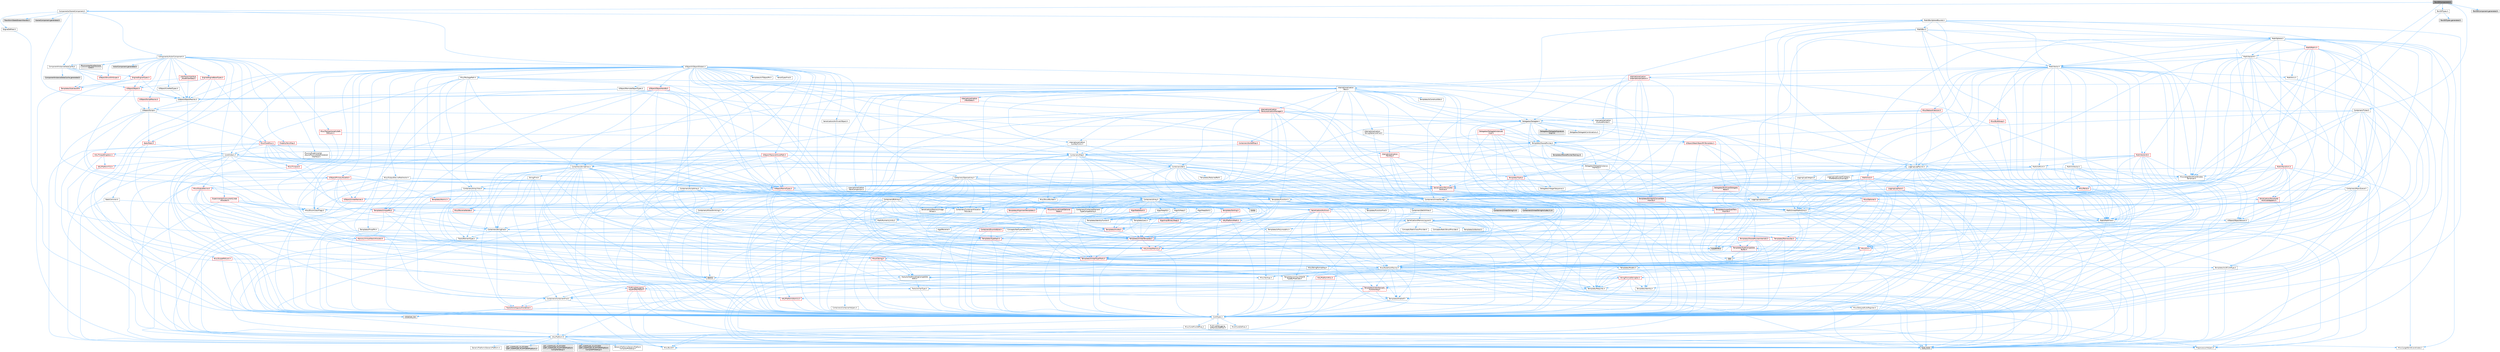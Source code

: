 digraph "Text3DComponent.h"
{
 // INTERACTIVE_SVG=YES
 // LATEX_PDF_SIZE
  bgcolor="transparent";
  edge [fontname=Helvetica,fontsize=10,labelfontname=Helvetica,labelfontsize=10];
  node [fontname=Helvetica,fontsize=10,shape=box,height=0.2,width=0.4];
  Node1 [id="Node000001",label="Text3DComponent.h",height=0.2,width=0.4,color="gray40", fillcolor="grey60", style="filled", fontcolor="black",tooltip=" "];
  Node1 -> Node2 [id="edge1_Node000001_Node000002",color="steelblue1",style="solid",tooltip=" "];
  Node2 [id="Node000002",label="Components/SceneComponent.h",height=0.2,width=0.4,color="grey40", fillcolor="white", style="filled",URL="$dd/de8/SceneComponent_8h.html",tooltip=" "];
  Node2 -> Node3 [id="edge2_Node000002_Node000003",color="steelblue1",style="solid",tooltip=" "];
  Node3 [id="Node000003",label="EngineDefines.h",height=0.2,width=0.4,color="grey40", fillcolor="white", style="filled",URL="$de/d63/EngineDefines_8h.html",tooltip=" "];
  Node3 -> Node4 [id="edge3_Node000003_Node000004",color="steelblue1",style="solid",tooltip=" "];
  Node4 [id="Node000004",label="HAL/Platform.h",height=0.2,width=0.4,color="grey40", fillcolor="white", style="filled",URL="$d9/dd0/Platform_8h.html",tooltip=" "];
  Node4 -> Node5 [id="edge4_Node000004_Node000005",color="steelblue1",style="solid",tooltip=" "];
  Node5 [id="Node000005",label="Misc/Build.h",height=0.2,width=0.4,color="grey40", fillcolor="white", style="filled",URL="$d3/dbb/Build_8h.html",tooltip=" "];
  Node4 -> Node6 [id="edge5_Node000004_Node000006",color="steelblue1",style="solid",tooltip=" "];
  Node6 [id="Node000006",label="Misc/LargeWorldCoordinates.h",height=0.2,width=0.4,color="grey40", fillcolor="white", style="filled",URL="$d2/dcb/LargeWorldCoordinates_8h.html",tooltip=" "];
  Node4 -> Node7 [id="edge6_Node000004_Node000007",color="steelblue1",style="solid",tooltip=" "];
  Node7 [id="Node000007",label="type_traits",height=0.2,width=0.4,color="grey60", fillcolor="#E0E0E0", style="filled",tooltip=" "];
  Node4 -> Node8 [id="edge7_Node000004_Node000008",color="steelblue1",style="solid",tooltip=" "];
  Node8 [id="Node000008",label="PreprocessorHelpers.h",height=0.2,width=0.4,color="grey40", fillcolor="white", style="filled",URL="$db/ddb/PreprocessorHelpers_8h.html",tooltip=" "];
  Node4 -> Node9 [id="edge8_Node000004_Node000009",color="steelblue1",style="solid",tooltip=" "];
  Node9 [id="Node000009",label="UBT_COMPILED_PLATFORM\l/UBT_COMPILED_PLATFORMPlatform\lCompilerPreSetup.h",height=0.2,width=0.4,color="grey60", fillcolor="#E0E0E0", style="filled",tooltip=" "];
  Node4 -> Node10 [id="edge9_Node000004_Node000010",color="steelblue1",style="solid",tooltip=" "];
  Node10 [id="Node000010",label="GenericPlatform/GenericPlatform\lCompilerPreSetup.h",height=0.2,width=0.4,color="grey40", fillcolor="white", style="filled",URL="$d9/dc8/GenericPlatformCompilerPreSetup_8h.html",tooltip=" "];
  Node4 -> Node11 [id="edge10_Node000004_Node000011",color="steelblue1",style="solid",tooltip=" "];
  Node11 [id="Node000011",label="GenericPlatform/GenericPlatform.h",height=0.2,width=0.4,color="grey40", fillcolor="white", style="filled",URL="$d6/d84/GenericPlatform_8h.html",tooltip=" "];
  Node4 -> Node12 [id="edge11_Node000004_Node000012",color="steelblue1",style="solid",tooltip=" "];
  Node12 [id="Node000012",label="UBT_COMPILED_PLATFORM\l/UBT_COMPILED_PLATFORMPlatform.h",height=0.2,width=0.4,color="grey60", fillcolor="#E0E0E0", style="filled",tooltip=" "];
  Node4 -> Node13 [id="edge12_Node000004_Node000013",color="steelblue1",style="solid",tooltip=" "];
  Node13 [id="Node000013",label="UBT_COMPILED_PLATFORM\l/UBT_COMPILED_PLATFORMPlatform\lCompilerSetup.h",height=0.2,width=0.4,color="grey60", fillcolor="#E0E0E0", style="filled",tooltip=" "];
  Node2 -> Node14 [id="edge13_Node000002_Node000014",color="steelblue1",style="solid",tooltip=" "];
  Node14 [id="Node000014",label="UObject/ObjectMacros.h",height=0.2,width=0.4,color="grey40", fillcolor="white", style="filled",URL="$d8/d8d/ObjectMacros_8h.html",tooltip=" "];
  Node14 -> Node15 [id="edge14_Node000014_Node000015",color="steelblue1",style="solid",tooltip=" "];
  Node15 [id="Node000015",label="Misc/EnumClassFlags.h",height=0.2,width=0.4,color="grey40", fillcolor="white", style="filled",URL="$d8/de7/EnumClassFlags_8h.html",tooltip=" "];
  Node14 -> Node16 [id="edge15_Node000014_Node000016",color="steelblue1",style="solid",tooltip=" "];
  Node16 [id="Node000016",label="UObject/Script.h",height=0.2,width=0.4,color="grey40", fillcolor="white", style="filled",URL="$de/dc6/Script_8h.html",tooltip=" "];
  Node16 -> Node17 [id="edge16_Node000016_Node000017",color="steelblue1",style="solid",tooltip=" "];
  Node17 [id="Node000017",label="Delegates/Delegate.h",height=0.2,width=0.4,color="grey40", fillcolor="white", style="filled",URL="$d4/d80/Delegate_8h.html",tooltip=" "];
  Node17 -> Node18 [id="edge17_Node000017_Node000018",color="steelblue1",style="solid",tooltip=" "];
  Node18 [id="Node000018",label="CoreTypes.h",height=0.2,width=0.4,color="grey40", fillcolor="white", style="filled",URL="$dc/dec/CoreTypes_8h.html",tooltip=" "];
  Node18 -> Node4 [id="edge18_Node000018_Node000004",color="steelblue1",style="solid",tooltip=" "];
  Node18 -> Node19 [id="edge19_Node000018_Node000019",color="steelblue1",style="solid",tooltip=" "];
  Node19 [id="Node000019",label="ProfilingDebugging\l/UMemoryDefines.h",height=0.2,width=0.4,color="grey40", fillcolor="white", style="filled",URL="$d2/da2/UMemoryDefines_8h.html",tooltip=" "];
  Node18 -> Node20 [id="edge20_Node000018_Node000020",color="steelblue1",style="solid",tooltip=" "];
  Node20 [id="Node000020",label="Misc/CoreMiscDefines.h",height=0.2,width=0.4,color="grey40", fillcolor="white", style="filled",URL="$da/d38/CoreMiscDefines_8h.html",tooltip=" "];
  Node20 -> Node4 [id="edge21_Node000020_Node000004",color="steelblue1",style="solid",tooltip=" "];
  Node20 -> Node8 [id="edge22_Node000020_Node000008",color="steelblue1",style="solid",tooltip=" "];
  Node18 -> Node21 [id="edge23_Node000018_Node000021",color="steelblue1",style="solid",tooltip=" "];
  Node21 [id="Node000021",label="Misc/CoreDefines.h",height=0.2,width=0.4,color="grey40", fillcolor="white", style="filled",URL="$d3/dd2/CoreDefines_8h.html",tooltip=" "];
  Node17 -> Node22 [id="edge24_Node000017_Node000022",color="steelblue1",style="solid",tooltip=" "];
  Node22 [id="Node000022",label="Misc/AssertionMacros.h",height=0.2,width=0.4,color="grey40", fillcolor="white", style="filled",URL="$d0/dfa/AssertionMacros_8h.html",tooltip=" "];
  Node22 -> Node18 [id="edge25_Node000022_Node000018",color="steelblue1",style="solid",tooltip=" "];
  Node22 -> Node4 [id="edge26_Node000022_Node000004",color="steelblue1",style="solid",tooltip=" "];
  Node22 -> Node23 [id="edge27_Node000022_Node000023",color="steelblue1",style="solid",tooltip=" "];
  Node23 [id="Node000023",label="HAL/PlatformMisc.h",height=0.2,width=0.4,color="red", fillcolor="#FFF0F0", style="filled",URL="$d0/df5/PlatformMisc_8h.html",tooltip=" "];
  Node23 -> Node18 [id="edge28_Node000023_Node000018",color="steelblue1",style="solid",tooltip=" "];
  Node23 -> Node50 [id="edge29_Node000023_Node000050",color="steelblue1",style="solid",tooltip=" "];
  Node50 [id="Node000050",label="ProfilingDebugging\l/CpuProfilerTrace.h",height=0.2,width=0.4,color="red", fillcolor="#FFF0F0", style="filled",URL="$da/dcb/CpuProfilerTrace_8h.html",tooltip=" "];
  Node50 -> Node18 [id="edge30_Node000050_Node000018",color="steelblue1",style="solid",tooltip=" "];
  Node50 -> Node31 [id="edge31_Node000050_Node000031",color="steelblue1",style="solid",tooltip=" "];
  Node31 [id="Node000031",label="Containers/ContainersFwd.h",height=0.2,width=0.4,color="grey40", fillcolor="white", style="filled",URL="$d4/d0a/ContainersFwd_8h.html",tooltip=" "];
  Node31 -> Node4 [id="edge32_Node000031_Node000004",color="steelblue1",style="solid",tooltip=" "];
  Node31 -> Node18 [id="edge33_Node000031_Node000018",color="steelblue1",style="solid",tooltip=" "];
  Node31 -> Node28 [id="edge34_Node000031_Node000028",color="steelblue1",style="solid",tooltip=" "];
  Node28 [id="Node000028",label="Traits/IsContiguousContainer.h",height=0.2,width=0.4,color="red", fillcolor="#FFF0F0", style="filled",URL="$d5/d3c/IsContiguousContainer_8h.html",tooltip=" "];
  Node28 -> Node18 [id="edge35_Node000028_Node000018",color="steelblue1",style="solid",tooltip=" "];
  Node28 -> Node27 [id="edge36_Node000028_Node000027",color="steelblue1",style="solid",tooltip=" "];
  Node27 [id="Node000027",label="initializer_list",height=0.2,width=0.4,color="grey60", fillcolor="#E0E0E0", style="filled",tooltip=" "];
  Node50 -> Node51 [id="edge37_Node000050_Node000051",color="steelblue1",style="solid",tooltip=" "];
  Node51 [id="Node000051",label="HAL/PlatformAtomics.h",height=0.2,width=0.4,color="red", fillcolor="#FFF0F0", style="filled",URL="$d3/d36/PlatformAtomics_8h.html",tooltip=" "];
  Node51 -> Node18 [id="edge38_Node000051_Node000018",color="steelblue1",style="solid",tooltip=" "];
  Node50 -> Node8 [id="edge39_Node000050_Node000008",color="steelblue1",style="solid",tooltip=" "];
  Node50 -> Node5 [id="edge40_Node000050_Node000005",color="steelblue1",style="solid",tooltip=" "];
  Node22 -> Node8 [id="edge41_Node000022_Node000008",color="steelblue1",style="solid",tooltip=" "];
  Node22 -> Node58 [id="edge42_Node000022_Node000058",color="steelblue1",style="solid",tooltip=" "];
  Node58 [id="Node000058",label="Templates/EnableIf.h",height=0.2,width=0.4,color="grey40", fillcolor="white", style="filled",URL="$d7/d60/EnableIf_8h.html",tooltip=" "];
  Node58 -> Node18 [id="edge43_Node000058_Node000018",color="steelblue1",style="solid",tooltip=" "];
  Node22 -> Node59 [id="edge44_Node000022_Node000059",color="steelblue1",style="solid",tooltip=" "];
  Node59 [id="Node000059",label="Templates/IsArrayOrRefOf\lTypeByPredicate.h",height=0.2,width=0.4,color="grey40", fillcolor="white", style="filled",URL="$d6/da1/IsArrayOrRefOfTypeByPredicate_8h.html",tooltip=" "];
  Node59 -> Node18 [id="edge45_Node000059_Node000018",color="steelblue1",style="solid",tooltip=" "];
  Node22 -> Node60 [id="edge46_Node000022_Node000060",color="steelblue1",style="solid",tooltip=" "];
  Node60 [id="Node000060",label="Templates/IsValidVariadic\lFunctionArg.h",height=0.2,width=0.4,color="red", fillcolor="#FFF0F0", style="filled",URL="$d0/dc8/IsValidVariadicFunctionArg_8h.html",tooltip=" "];
  Node60 -> Node18 [id="edge47_Node000060_Node000018",color="steelblue1",style="solid",tooltip=" "];
  Node60 -> Node7 [id="edge48_Node000060_Node000007",color="steelblue1",style="solid",tooltip=" "];
  Node22 -> Node62 [id="edge49_Node000022_Node000062",color="steelblue1",style="solid",tooltip=" "];
  Node62 [id="Node000062",label="Traits/IsCharEncodingCompatible\lWith.h",height=0.2,width=0.4,color="grey40", fillcolor="white", style="filled",URL="$df/dd1/IsCharEncodingCompatibleWith_8h.html",tooltip=" "];
  Node62 -> Node7 [id="edge50_Node000062_Node000007",color="steelblue1",style="solid",tooltip=" "];
  Node62 -> Node63 [id="edge51_Node000062_Node000063",color="steelblue1",style="solid",tooltip=" "];
  Node63 [id="Node000063",label="Traits/IsCharType.h",height=0.2,width=0.4,color="grey40", fillcolor="white", style="filled",URL="$db/d51/IsCharType_8h.html",tooltip=" "];
  Node63 -> Node18 [id="edge52_Node000063_Node000018",color="steelblue1",style="solid",tooltip=" "];
  Node22 -> Node64 [id="edge53_Node000022_Node000064",color="steelblue1",style="solid",tooltip=" "];
  Node64 [id="Node000064",label="Misc/VarArgs.h",height=0.2,width=0.4,color="grey40", fillcolor="white", style="filled",URL="$d5/d6f/VarArgs_8h.html",tooltip=" "];
  Node64 -> Node18 [id="edge54_Node000064_Node000018",color="steelblue1",style="solid",tooltip=" "];
  Node22 -> Node65 [id="edge55_Node000022_Node000065",color="steelblue1",style="solid",tooltip=" "];
  Node65 [id="Node000065",label="String/FormatStringSan.h",height=0.2,width=0.4,color="red", fillcolor="#FFF0F0", style="filled",URL="$d3/d8b/FormatStringSan_8h.html",tooltip=" "];
  Node65 -> Node7 [id="edge56_Node000065_Node000007",color="steelblue1",style="solid",tooltip=" "];
  Node65 -> Node18 [id="edge57_Node000065_Node000018",color="steelblue1",style="solid",tooltip=" "];
  Node65 -> Node66 [id="edge58_Node000065_Node000066",color="steelblue1",style="solid",tooltip=" "];
  Node66 [id="Node000066",label="Templates/Requires.h",height=0.2,width=0.4,color="grey40", fillcolor="white", style="filled",URL="$dc/d96/Requires_8h.html",tooltip=" "];
  Node66 -> Node58 [id="edge59_Node000066_Node000058",color="steelblue1",style="solid",tooltip=" "];
  Node66 -> Node7 [id="edge60_Node000066_Node000007",color="steelblue1",style="solid",tooltip=" "];
  Node65 -> Node67 [id="edge61_Node000065_Node000067",color="steelblue1",style="solid",tooltip=" "];
  Node67 [id="Node000067",label="Templates/Identity.h",height=0.2,width=0.4,color="grey40", fillcolor="white", style="filled",URL="$d0/dd5/Identity_8h.html",tooltip=" "];
  Node65 -> Node60 [id="edge62_Node000065_Node000060",color="steelblue1",style="solid",tooltip=" "];
  Node65 -> Node63 [id="edge63_Node000065_Node000063",color="steelblue1",style="solid",tooltip=" "];
  Node65 -> Node31 [id="edge64_Node000065_Node000031",color="steelblue1",style="solid",tooltip=" "];
  Node22 -> Node71 [id="edge65_Node000022_Node000071",color="steelblue1",style="solid",tooltip=" "];
  Node71 [id="Node000071",label="atomic",height=0.2,width=0.4,color="grey60", fillcolor="#E0E0E0", style="filled",tooltip=" "];
  Node17 -> Node72 [id="edge66_Node000017_Node000072",color="steelblue1",style="solid",tooltip=" "];
  Node72 [id="Node000072",label="UObject/NameTypes.h",height=0.2,width=0.4,color="red", fillcolor="#FFF0F0", style="filled",URL="$d6/d35/NameTypes_8h.html",tooltip=" "];
  Node72 -> Node18 [id="edge67_Node000072_Node000018",color="steelblue1",style="solid",tooltip=" "];
  Node72 -> Node22 [id="edge68_Node000072_Node000022",color="steelblue1",style="solid",tooltip=" "];
  Node72 -> Node73 [id="edge69_Node000072_Node000073",color="steelblue1",style="solid",tooltip=" "];
  Node73 [id="Node000073",label="HAL/UnrealMemory.h",height=0.2,width=0.4,color="red", fillcolor="#FFF0F0", style="filled",URL="$d9/d96/UnrealMemory_8h.html",tooltip=" "];
  Node73 -> Node18 [id="edge70_Node000073_Node000018",color="steelblue1",style="solid",tooltip=" "];
  Node72 -> Node94 [id="edge71_Node000072_Node000094",color="steelblue1",style="solid",tooltip=" "];
  Node94 [id="Node000094",label="Templates/UnrealTypeTraits.h",height=0.2,width=0.4,color="red", fillcolor="#FFF0F0", style="filled",URL="$d2/d2d/UnrealTypeTraits_8h.html",tooltip=" "];
  Node94 -> Node18 [id="edge72_Node000094_Node000018",color="steelblue1",style="solid",tooltip=" "];
  Node94 -> Node22 [id="edge73_Node000094_Node000022",color="steelblue1",style="solid",tooltip=" "];
  Node94 -> Node58 [id="edge74_Node000094_Node000058",color="steelblue1",style="solid",tooltip=" "];
  Node94 -> Node96 [id="edge75_Node000094_Node000096",color="steelblue1",style="solid",tooltip=" "];
  Node96 [id="Node000096",label="Templates/Models.h",height=0.2,width=0.4,color="grey40", fillcolor="white", style="filled",URL="$d3/d0c/Models_8h.html",tooltip=" "];
  Node96 -> Node67 [id="edge76_Node000096_Node000067",color="steelblue1",style="solid",tooltip=" "];
  Node94 -> Node98 [id="edge77_Node000094_Node000098",color="steelblue1",style="solid",tooltip=" "];
  Node98 [id="Node000098",label="Templates/IsUECoreType.h",height=0.2,width=0.4,color="grey40", fillcolor="white", style="filled",URL="$d1/db8/IsUECoreType_8h.html",tooltip=" "];
  Node98 -> Node18 [id="edge78_Node000098_Node000018",color="steelblue1",style="solid",tooltip=" "];
  Node98 -> Node7 [id="edge79_Node000098_Node000007",color="steelblue1",style="solid",tooltip=" "];
  Node72 -> Node99 [id="edge80_Node000072_Node000099",color="steelblue1",style="solid",tooltip=" "];
  Node99 [id="Node000099",label="Templates/UnrealTemplate.h",height=0.2,width=0.4,color="red", fillcolor="#FFF0F0", style="filled",URL="$d4/d24/UnrealTemplate_8h.html",tooltip=" "];
  Node99 -> Node18 [id="edge81_Node000099_Node000018",color="steelblue1",style="solid",tooltip=" "];
  Node99 -> Node73 [id="edge82_Node000099_Node000073",color="steelblue1",style="solid",tooltip=" "];
  Node99 -> Node94 [id="edge83_Node000099_Node000094",color="steelblue1",style="solid",tooltip=" "];
  Node99 -> Node66 [id="edge84_Node000099_Node000066",color="steelblue1",style="solid",tooltip=" "];
  Node99 -> Node103 [id="edge85_Node000099_Node000103",color="steelblue1",style="solid",tooltip=" "];
  Node103 [id="Node000103",label="Templates/TypeCompatible\lBytes.h",height=0.2,width=0.4,color="red", fillcolor="#FFF0F0", style="filled",URL="$df/d0a/TypeCompatibleBytes_8h.html",tooltip=" "];
  Node103 -> Node18 [id="edge86_Node000103_Node000018",color="steelblue1",style="solid",tooltip=" "];
  Node103 -> Node36 [id="edge87_Node000103_Node000036",color="steelblue1",style="solid",tooltip=" "];
  Node36 [id="Node000036",label="new",height=0.2,width=0.4,color="grey60", fillcolor="#E0E0E0", style="filled",tooltip=" "];
  Node103 -> Node7 [id="edge88_Node000103_Node000007",color="steelblue1",style="solid",tooltip=" "];
  Node99 -> Node67 [id="edge89_Node000099_Node000067",color="steelblue1",style="solid",tooltip=" "];
  Node99 -> Node28 [id="edge90_Node000099_Node000028",color="steelblue1",style="solid",tooltip=" "];
  Node99 -> Node7 [id="edge91_Node000099_Node000007",color="steelblue1",style="solid",tooltip=" "];
  Node72 -> Node105 [id="edge92_Node000072_Node000105",color="steelblue1",style="solid",tooltip=" "];
  Node105 [id="Node000105",label="Containers/UnrealString.h",height=0.2,width=0.4,color="grey40", fillcolor="white", style="filled",URL="$d5/dba/UnrealString_8h.html",tooltip=" "];
  Node105 -> Node106 [id="edge93_Node000105_Node000106",color="steelblue1",style="solid",tooltip=" "];
  Node106 [id="Node000106",label="Containers/UnrealStringIncludes.h.inl",height=0.2,width=0.4,color="grey60", fillcolor="#E0E0E0", style="filled",tooltip=" "];
  Node105 -> Node107 [id="edge94_Node000105_Node000107",color="steelblue1",style="solid",tooltip=" "];
  Node107 [id="Node000107",label="Containers/UnrealString.h.inl",height=0.2,width=0.4,color="grey60", fillcolor="#E0E0E0", style="filled",tooltip=" "];
  Node105 -> Node108 [id="edge95_Node000105_Node000108",color="steelblue1",style="solid",tooltip=" "];
  Node108 [id="Node000108",label="Misc/StringFormatArg.h",height=0.2,width=0.4,color="grey40", fillcolor="white", style="filled",URL="$d2/d16/StringFormatArg_8h.html",tooltip=" "];
  Node108 -> Node31 [id="edge96_Node000108_Node000031",color="steelblue1",style="solid",tooltip=" "];
  Node72 -> Node25 [id="edge97_Node000072_Node000025",color="steelblue1",style="solid",tooltip=" "];
  Node25 [id="Node000025",label="Containers/StringFwd.h",height=0.2,width=0.4,color="grey40", fillcolor="white", style="filled",URL="$df/d37/StringFwd_8h.html",tooltip=" "];
  Node25 -> Node18 [id="edge98_Node000025_Node000018",color="steelblue1",style="solid",tooltip=" "];
  Node25 -> Node26 [id="edge99_Node000025_Node000026",color="steelblue1",style="solid",tooltip=" "];
  Node26 [id="Node000026",label="Traits/ElementType.h",height=0.2,width=0.4,color="grey40", fillcolor="white", style="filled",URL="$d5/d4f/ElementType_8h.html",tooltip=" "];
  Node26 -> Node4 [id="edge100_Node000026_Node000004",color="steelblue1",style="solid",tooltip=" "];
  Node26 -> Node27 [id="edge101_Node000026_Node000027",color="steelblue1",style="solid",tooltip=" "];
  Node26 -> Node7 [id="edge102_Node000026_Node000007",color="steelblue1",style="solid",tooltip=" "];
  Node25 -> Node28 [id="edge103_Node000025_Node000028",color="steelblue1",style="solid",tooltip=" "];
  Node72 -> Node177 [id="edge104_Node000072_Node000177",color="steelblue1",style="solid",tooltip=" "];
  Node177 [id="Node000177",label="UObject/UnrealNames.h",height=0.2,width=0.4,color="red", fillcolor="#FFF0F0", style="filled",URL="$d8/db1/UnrealNames_8h.html",tooltip=" "];
  Node177 -> Node18 [id="edge105_Node000177_Node000018",color="steelblue1",style="solid",tooltip=" "];
  Node72 -> Node81 [id="edge106_Node000072_Node000081",color="steelblue1",style="solid",tooltip=" "];
  Node81 [id="Node000081",label="Templates/Atomic.h",height=0.2,width=0.4,color="red", fillcolor="#FFF0F0", style="filled",URL="$d3/d91/Atomic_8h.html",tooltip=" "];
  Node81 -> Node71 [id="edge107_Node000081_Node000071",color="steelblue1",style="solid",tooltip=" "];
  Node72 -> Node143 [id="edge108_Node000072_Node000143",color="steelblue1",style="solid",tooltip=" "];
  Node143 [id="Node000143",label="Serialization/MemoryLayout.h",height=0.2,width=0.4,color="grey40", fillcolor="white", style="filled",URL="$d7/d66/MemoryLayout_8h.html",tooltip=" "];
  Node143 -> Node144 [id="edge109_Node000143_Node000144",color="steelblue1",style="solid",tooltip=" "];
  Node144 [id="Node000144",label="Concepts/StaticClassProvider.h",height=0.2,width=0.4,color="grey40", fillcolor="white", style="filled",URL="$dd/d83/StaticClassProvider_8h.html",tooltip=" "];
  Node143 -> Node145 [id="edge110_Node000143_Node000145",color="steelblue1",style="solid",tooltip=" "];
  Node145 [id="Node000145",label="Concepts/StaticStructProvider.h",height=0.2,width=0.4,color="grey40", fillcolor="white", style="filled",URL="$d5/d77/StaticStructProvider_8h.html",tooltip=" "];
  Node143 -> Node146 [id="edge111_Node000143_Node000146",color="steelblue1",style="solid",tooltip=" "];
  Node146 [id="Node000146",label="Containers/EnumAsByte.h",height=0.2,width=0.4,color="red", fillcolor="#FFF0F0", style="filled",URL="$d6/d9a/EnumAsByte_8h.html",tooltip=" "];
  Node146 -> Node18 [id="edge112_Node000146_Node000018",color="steelblue1",style="solid",tooltip=" "];
  Node146 -> Node147 [id="edge113_Node000146_Node000147",color="steelblue1",style="solid",tooltip=" "];
  Node147 [id="Node000147",label="Templates/TypeHash.h",height=0.2,width=0.4,color="red", fillcolor="#FFF0F0", style="filled",URL="$d1/d62/TypeHash_8h.html",tooltip=" "];
  Node147 -> Node18 [id="edge114_Node000147_Node000018",color="steelblue1",style="solid",tooltip=" "];
  Node147 -> Node66 [id="edge115_Node000147_Node000066",color="steelblue1",style="solid",tooltip=" "];
  Node147 -> Node148 [id="edge116_Node000147_Node000148",color="steelblue1",style="solid",tooltip=" "];
  Node148 [id="Node000148",label="Misc/Crc.h",height=0.2,width=0.4,color="red", fillcolor="#FFF0F0", style="filled",URL="$d4/dd2/Crc_8h.html",tooltip=" "];
  Node148 -> Node18 [id="edge117_Node000148_Node000018",color="steelblue1",style="solid",tooltip=" "];
  Node148 -> Node22 [id="edge118_Node000148_Node000022",color="steelblue1",style="solid",tooltip=" "];
  Node148 -> Node149 [id="edge119_Node000148_Node000149",color="steelblue1",style="solid",tooltip=" "];
  Node149 [id="Node000149",label="Misc/CString.h",height=0.2,width=0.4,color="red", fillcolor="#FFF0F0", style="filled",URL="$d2/d49/CString_8h.html",tooltip=" "];
  Node149 -> Node18 [id="edge120_Node000149_Node000018",color="steelblue1",style="solid",tooltip=" "];
  Node149 -> Node22 [id="edge121_Node000149_Node000022",color="steelblue1",style="solid",tooltip=" "];
  Node149 -> Node64 [id="edge122_Node000149_Node000064",color="steelblue1",style="solid",tooltip=" "];
  Node149 -> Node59 [id="edge123_Node000149_Node000059",color="steelblue1",style="solid",tooltip=" "];
  Node149 -> Node60 [id="edge124_Node000149_Node000060",color="steelblue1",style="solid",tooltip=" "];
  Node149 -> Node62 [id="edge125_Node000149_Node000062",color="steelblue1",style="solid",tooltip=" "];
  Node148 -> Node94 [id="edge126_Node000148_Node000094",color="steelblue1",style="solid",tooltip=" "];
  Node148 -> Node63 [id="edge127_Node000148_Node000063",color="steelblue1",style="solid",tooltip=" "];
  Node147 -> Node7 [id="edge128_Node000147_Node000007",color="steelblue1",style="solid",tooltip=" "];
  Node143 -> Node25 [id="edge129_Node000143_Node000025",color="steelblue1",style="solid",tooltip=" "];
  Node143 -> Node73 [id="edge130_Node000143_Node000073",color="steelblue1",style="solid",tooltip=" "];
  Node143 -> Node154 [id="edge131_Node000143_Node000154",color="steelblue1",style="solid",tooltip=" "];
  Node154 [id="Node000154",label="Misc/DelayedAutoRegister.h",height=0.2,width=0.4,color="grey40", fillcolor="white", style="filled",URL="$d1/dda/DelayedAutoRegister_8h.html",tooltip=" "];
  Node154 -> Node4 [id="edge132_Node000154_Node000004",color="steelblue1",style="solid",tooltip=" "];
  Node143 -> Node58 [id="edge133_Node000143_Node000058",color="steelblue1",style="solid",tooltip=" "];
  Node143 -> Node155 [id="edge134_Node000143_Node000155",color="steelblue1",style="solid",tooltip=" "];
  Node155 [id="Node000155",label="Templates/IsAbstract.h",height=0.2,width=0.4,color="grey40", fillcolor="white", style="filled",URL="$d8/db7/IsAbstract_8h.html",tooltip=" "];
  Node143 -> Node123 [id="edge135_Node000143_Node000123",color="steelblue1",style="solid",tooltip=" "];
  Node123 [id="Node000123",label="Templates/IsPolymorphic.h",height=0.2,width=0.4,color="grey40", fillcolor="white", style="filled",URL="$dc/d20/IsPolymorphic_8h.html",tooltip=" "];
  Node143 -> Node96 [id="edge136_Node000143_Node000096",color="steelblue1",style="solid",tooltip=" "];
  Node143 -> Node99 [id="edge137_Node000143_Node000099",color="steelblue1",style="solid",tooltip=" "];
  Node72 -> Node126 [id="edge138_Node000072_Node000126",color="steelblue1",style="solid",tooltip=" "];
  Node126 [id="Node000126",label="Misc/IntrusiveUnsetOptional\lState.h",height=0.2,width=0.4,color="red", fillcolor="#FFF0F0", style="filled",URL="$d2/d0a/IntrusiveUnsetOptionalState_8h.html",tooltip=" "];
  Node17 -> Node185 [id="edge139_Node000017_Node000185",color="steelblue1",style="solid",tooltip=" "];
  Node185 [id="Node000185",label="Templates/SharedPointer.h",height=0.2,width=0.4,color="grey40", fillcolor="white", style="filled",URL="$d2/d17/SharedPointer_8h.html",tooltip=" "];
  Node185 -> Node18 [id="edge140_Node000185_Node000018",color="steelblue1",style="solid",tooltip=" "];
  Node185 -> Node126 [id="edge141_Node000185_Node000126",color="steelblue1",style="solid",tooltip=" "];
  Node185 -> Node186 [id="edge142_Node000185_Node000186",color="steelblue1",style="solid",tooltip=" "];
  Node186 [id="Node000186",label="Templates/PointerIsConvertible\lFromTo.h",height=0.2,width=0.4,color="red", fillcolor="#FFF0F0", style="filled",URL="$d6/d65/PointerIsConvertibleFromTo_8h.html",tooltip=" "];
  Node186 -> Node18 [id="edge143_Node000186_Node000018",color="steelblue1",style="solid",tooltip=" "];
  Node186 -> Node170 [id="edge144_Node000186_Node000170",color="steelblue1",style="solid",tooltip=" "];
  Node170 [id="Node000170",label="Templates/LosesQualifiers\lFromTo.h",height=0.2,width=0.4,color="red", fillcolor="#FFF0F0", style="filled",URL="$d2/db3/LosesQualifiersFromTo_8h.html",tooltip=" "];
  Node170 -> Node7 [id="edge145_Node000170_Node000007",color="steelblue1",style="solid",tooltip=" "];
  Node186 -> Node7 [id="edge146_Node000186_Node000007",color="steelblue1",style="solid",tooltip=" "];
  Node185 -> Node22 [id="edge147_Node000185_Node000022",color="steelblue1",style="solid",tooltip=" "];
  Node185 -> Node73 [id="edge148_Node000185_Node000073",color="steelblue1",style="solid",tooltip=" "];
  Node185 -> Node125 [id="edge149_Node000185_Node000125",color="steelblue1",style="solid",tooltip=" "];
  Node125 [id="Node000125",label="Containers/Array.h",height=0.2,width=0.4,color="grey40", fillcolor="white", style="filled",URL="$df/dd0/Array_8h.html",tooltip=" "];
  Node125 -> Node18 [id="edge150_Node000125_Node000018",color="steelblue1",style="solid",tooltip=" "];
  Node125 -> Node22 [id="edge151_Node000125_Node000022",color="steelblue1",style="solid",tooltip=" "];
  Node125 -> Node126 [id="edge152_Node000125_Node000126",color="steelblue1",style="solid",tooltip=" "];
  Node125 -> Node128 [id="edge153_Node000125_Node000128",color="steelblue1",style="solid",tooltip=" "];
  Node128 [id="Node000128",label="Misc/ReverseIterate.h",height=0.2,width=0.4,color="red", fillcolor="#FFF0F0", style="filled",URL="$db/de3/ReverseIterate_8h.html",tooltip=" "];
  Node128 -> Node4 [id="edge154_Node000128_Node000004",color="steelblue1",style="solid",tooltip=" "];
  Node125 -> Node73 [id="edge155_Node000125_Node000073",color="steelblue1",style="solid",tooltip=" "];
  Node125 -> Node94 [id="edge156_Node000125_Node000094",color="steelblue1",style="solid",tooltip=" "];
  Node125 -> Node99 [id="edge157_Node000125_Node000099",color="steelblue1",style="solid",tooltip=" "];
  Node125 -> Node130 [id="edge158_Node000125_Node000130",color="steelblue1",style="solid",tooltip=" "];
  Node130 [id="Node000130",label="Containers/AllowShrinking.h",height=0.2,width=0.4,color="grey40", fillcolor="white", style="filled",URL="$d7/d1a/AllowShrinking_8h.html",tooltip=" "];
  Node130 -> Node18 [id="edge159_Node000130_Node000018",color="steelblue1",style="solid",tooltip=" "];
  Node125 -> Node113 [id="edge160_Node000125_Node000113",color="steelblue1",style="solid",tooltip=" "];
  Node113 [id="Node000113",label="Containers/ContainerAllocation\lPolicies.h",height=0.2,width=0.4,color="grey40", fillcolor="white", style="filled",URL="$d7/dff/ContainerAllocationPolicies_8h.html",tooltip=" "];
  Node113 -> Node18 [id="edge161_Node000113_Node000018",color="steelblue1",style="solid",tooltip=" "];
  Node113 -> Node114 [id="edge162_Node000113_Node000114",color="steelblue1",style="solid",tooltip=" "];
  Node114 [id="Node000114",label="Containers/ContainerHelpers.h",height=0.2,width=0.4,color="grey40", fillcolor="white", style="filled",URL="$d7/d33/ContainerHelpers_8h.html",tooltip=" "];
  Node114 -> Node18 [id="edge163_Node000114_Node000018",color="steelblue1",style="solid",tooltip=" "];
  Node113 -> Node113 [id="edge164_Node000113_Node000113",color="steelblue1",style="solid",tooltip=" "];
  Node113 -> Node115 [id="edge165_Node000113_Node000115",color="steelblue1",style="solid",tooltip=" "];
  Node115 [id="Node000115",label="HAL/PlatformMath.h",height=0.2,width=0.4,color="red", fillcolor="#FFF0F0", style="filled",URL="$dc/d53/PlatformMath_8h.html",tooltip=" "];
  Node115 -> Node18 [id="edge166_Node000115_Node000018",color="steelblue1",style="solid",tooltip=" "];
  Node113 -> Node73 [id="edge167_Node000113_Node000073",color="steelblue1",style="solid",tooltip=" "];
  Node113 -> Node45 [id="edge168_Node000113_Node000045",color="steelblue1",style="solid",tooltip=" "];
  Node45 [id="Node000045",label="Math/NumericLimits.h",height=0.2,width=0.4,color="grey40", fillcolor="white", style="filled",URL="$df/d1b/NumericLimits_8h.html",tooltip=" "];
  Node45 -> Node18 [id="edge169_Node000045_Node000018",color="steelblue1",style="solid",tooltip=" "];
  Node113 -> Node22 [id="edge170_Node000113_Node000022",color="steelblue1",style="solid",tooltip=" "];
  Node113 -> Node123 [id="edge171_Node000113_Node000123",color="steelblue1",style="solid",tooltip=" "];
  Node113 -> Node124 [id="edge172_Node000113_Node000124",color="steelblue1",style="solid",tooltip=" "];
  Node124 [id="Node000124",label="Templates/MemoryOps.h",height=0.2,width=0.4,color="red", fillcolor="#FFF0F0", style="filled",URL="$db/dea/MemoryOps_8h.html",tooltip=" "];
  Node124 -> Node18 [id="edge173_Node000124_Node000018",color="steelblue1",style="solid",tooltip=" "];
  Node124 -> Node73 [id="edge174_Node000124_Node000073",color="steelblue1",style="solid",tooltip=" "];
  Node124 -> Node66 [id="edge175_Node000124_Node000066",color="steelblue1",style="solid",tooltip=" "];
  Node124 -> Node94 [id="edge176_Node000124_Node000094",color="steelblue1",style="solid",tooltip=" "];
  Node124 -> Node36 [id="edge177_Node000124_Node000036",color="steelblue1",style="solid",tooltip=" "];
  Node124 -> Node7 [id="edge178_Node000124_Node000007",color="steelblue1",style="solid",tooltip=" "];
  Node113 -> Node103 [id="edge179_Node000113_Node000103",color="steelblue1",style="solid",tooltip=" "];
  Node113 -> Node7 [id="edge180_Node000113_Node000007",color="steelblue1",style="solid",tooltip=" "];
  Node125 -> Node131 [id="edge181_Node000125_Node000131",color="steelblue1",style="solid",tooltip=" "];
  Node131 [id="Node000131",label="Containers/ContainerElement\lTypeCompatibility.h",height=0.2,width=0.4,color="grey40", fillcolor="white", style="filled",URL="$df/ddf/ContainerElementTypeCompatibility_8h.html",tooltip=" "];
  Node131 -> Node18 [id="edge182_Node000131_Node000018",color="steelblue1",style="solid",tooltip=" "];
  Node131 -> Node94 [id="edge183_Node000131_Node000094",color="steelblue1",style="solid",tooltip=" "];
  Node125 -> Node132 [id="edge184_Node000125_Node000132",color="steelblue1",style="solid",tooltip=" "];
  Node132 [id="Node000132",label="Serialization/Archive.h",height=0.2,width=0.4,color="red", fillcolor="#FFF0F0", style="filled",URL="$d7/d3b/Archive_8h.html",tooltip=" "];
  Node132 -> Node18 [id="edge185_Node000132_Node000018",color="steelblue1",style="solid",tooltip=" "];
  Node132 -> Node32 [id="edge186_Node000132_Node000032",color="steelblue1",style="solid",tooltip=" "];
  Node32 [id="Node000032",label="Math/MathFwd.h",height=0.2,width=0.4,color="grey40", fillcolor="white", style="filled",URL="$d2/d10/MathFwd_8h.html",tooltip=" "];
  Node32 -> Node4 [id="edge187_Node000032_Node000004",color="steelblue1",style="solid",tooltip=" "];
  Node132 -> Node22 [id="edge188_Node000132_Node000022",color="steelblue1",style="solid",tooltip=" "];
  Node132 -> Node5 [id="edge189_Node000132_Node000005",color="steelblue1",style="solid",tooltip=" "];
  Node132 -> Node64 [id="edge190_Node000132_Node000064",color="steelblue1",style="solid",tooltip=" "];
  Node132 -> Node58 [id="edge191_Node000132_Node000058",color="steelblue1",style="solid",tooltip=" "];
  Node132 -> Node59 [id="edge192_Node000132_Node000059",color="steelblue1",style="solid",tooltip=" "];
  Node132 -> Node60 [id="edge193_Node000132_Node000060",color="steelblue1",style="solid",tooltip=" "];
  Node132 -> Node99 [id="edge194_Node000132_Node000099",color="steelblue1",style="solid",tooltip=" "];
  Node132 -> Node62 [id="edge195_Node000132_Node000062",color="steelblue1",style="solid",tooltip=" "];
  Node132 -> Node141 [id="edge196_Node000132_Node000141",color="steelblue1",style="solid",tooltip=" "];
  Node141 [id="Node000141",label="UObject/ObjectVersion.h",height=0.2,width=0.4,color="grey40", fillcolor="white", style="filled",URL="$da/d63/ObjectVersion_8h.html",tooltip=" "];
  Node141 -> Node18 [id="edge197_Node000141_Node000018",color="steelblue1",style="solid",tooltip=" "];
  Node125 -> Node142 [id="edge198_Node000125_Node000142",color="steelblue1",style="solid",tooltip=" "];
  Node142 [id="Node000142",label="Serialization/MemoryImage\lWriter.h",height=0.2,width=0.4,color="grey40", fillcolor="white", style="filled",URL="$d0/d08/MemoryImageWriter_8h.html",tooltip=" "];
  Node142 -> Node18 [id="edge199_Node000142_Node000018",color="steelblue1",style="solid",tooltip=" "];
  Node142 -> Node143 [id="edge200_Node000142_Node000143",color="steelblue1",style="solid",tooltip=" "];
  Node125 -> Node156 [id="edge201_Node000125_Node000156",color="steelblue1",style="solid",tooltip=" "];
  Node156 [id="Node000156",label="Algo/Heapify.h",height=0.2,width=0.4,color="grey40", fillcolor="white", style="filled",URL="$d0/d2a/Heapify_8h.html",tooltip=" "];
  Node156 -> Node157 [id="edge202_Node000156_Node000157",color="steelblue1",style="solid",tooltip=" "];
  Node157 [id="Node000157",label="Algo/Impl/BinaryHeap.h",height=0.2,width=0.4,color="red", fillcolor="#FFF0F0", style="filled",URL="$d7/da3/Algo_2Impl_2BinaryHeap_8h.html",tooltip=" "];
  Node157 -> Node158 [id="edge203_Node000157_Node000158",color="steelblue1",style="solid",tooltip=" "];
  Node158 [id="Node000158",label="Templates/Invoke.h",height=0.2,width=0.4,color="red", fillcolor="#FFF0F0", style="filled",URL="$d7/deb/Invoke_8h.html",tooltip=" "];
  Node158 -> Node18 [id="edge204_Node000158_Node000018",color="steelblue1",style="solid",tooltip=" "];
  Node158 -> Node99 [id="edge205_Node000158_Node000099",color="steelblue1",style="solid",tooltip=" "];
  Node158 -> Node7 [id="edge206_Node000158_Node000007",color="steelblue1",style="solid",tooltip=" "];
  Node157 -> Node7 [id="edge207_Node000157_Node000007",color="steelblue1",style="solid",tooltip=" "];
  Node156 -> Node162 [id="edge208_Node000156_Node000162",color="steelblue1",style="solid",tooltip=" "];
  Node162 [id="Node000162",label="Templates/IdentityFunctor.h",height=0.2,width=0.4,color="grey40", fillcolor="white", style="filled",URL="$d7/d2e/IdentityFunctor_8h.html",tooltip=" "];
  Node162 -> Node4 [id="edge209_Node000162_Node000004",color="steelblue1",style="solid",tooltip=" "];
  Node156 -> Node158 [id="edge210_Node000156_Node000158",color="steelblue1",style="solid",tooltip=" "];
  Node156 -> Node163 [id="edge211_Node000156_Node000163",color="steelblue1",style="solid",tooltip=" "];
  Node163 [id="Node000163",label="Templates/Less.h",height=0.2,width=0.4,color="grey40", fillcolor="white", style="filled",URL="$de/dc8/Less_8h.html",tooltip=" "];
  Node163 -> Node18 [id="edge212_Node000163_Node000018",color="steelblue1",style="solid",tooltip=" "];
  Node163 -> Node99 [id="edge213_Node000163_Node000099",color="steelblue1",style="solid",tooltip=" "];
  Node156 -> Node99 [id="edge214_Node000156_Node000099",color="steelblue1",style="solid",tooltip=" "];
  Node125 -> Node164 [id="edge215_Node000125_Node000164",color="steelblue1",style="solid",tooltip=" "];
  Node164 [id="Node000164",label="Algo/HeapSort.h",height=0.2,width=0.4,color="grey40", fillcolor="white", style="filled",URL="$d3/d92/HeapSort_8h.html",tooltip=" "];
  Node164 -> Node157 [id="edge216_Node000164_Node000157",color="steelblue1",style="solid",tooltip=" "];
  Node164 -> Node162 [id="edge217_Node000164_Node000162",color="steelblue1",style="solid",tooltip=" "];
  Node164 -> Node163 [id="edge218_Node000164_Node000163",color="steelblue1",style="solid",tooltip=" "];
  Node164 -> Node99 [id="edge219_Node000164_Node000099",color="steelblue1",style="solid",tooltip=" "];
  Node125 -> Node165 [id="edge220_Node000125_Node000165",color="steelblue1",style="solid",tooltip=" "];
  Node165 [id="Node000165",label="Algo/IsHeap.h",height=0.2,width=0.4,color="grey40", fillcolor="white", style="filled",URL="$de/d32/IsHeap_8h.html",tooltip=" "];
  Node165 -> Node157 [id="edge221_Node000165_Node000157",color="steelblue1",style="solid",tooltip=" "];
  Node165 -> Node162 [id="edge222_Node000165_Node000162",color="steelblue1",style="solid",tooltip=" "];
  Node165 -> Node158 [id="edge223_Node000165_Node000158",color="steelblue1",style="solid",tooltip=" "];
  Node165 -> Node163 [id="edge224_Node000165_Node000163",color="steelblue1",style="solid",tooltip=" "];
  Node165 -> Node99 [id="edge225_Node000165_Node000099",color="steelblue1",style="solid",tooltip=" "];
  Node125 -> Node157 [id="edge226_Node000125_Node000157",color="steelblue1",style="solid",tooltip=" "];
  Node125 -> Node166 [id="edge227_Node000125_Node000166",color="steelblue1",style="solid",tooltip=" "];
  Node166 [id="Node000166",label="Algo/StableSort.h",height=0.2,width=0.4,color="red", fillcolor="#FFF0F0", style="filled",URL="$d7/d3c/StableSort_8h.html",tooltip=" "];
  Node166 -> Node162 [id="edge228_Node000166_Node000162",color="steelblue1",style="solid",tooltip=" "];
  Node166 -> Node158 [id="edge229_Node000166_Node000158",color="steelblue1",style="solid",tooltip=" "];
  Node166 -> Node163 [id="edge230_Node000166_Node000163",color="steelblue1",style="solid",tooltip=" "];
  Node166 -> Node99 [id="edge231_Node000166_Node000099",color="steelblue1",style="solid",tooltip=" "];
  Node125 -> Node169 [id="edge232_Node000125_Node000169",color="steelblue1",style="solid",tooltip=" "];
  Node169 [id="Node000169",label="Concepts/GetTypeHashable.h",height=0.2,width=0.4,color="grey40", fillcolor="white", style="filled",URL="$d3/da2/GetTypeHashable_8h.html",tooltip=" "];
  Node169 -> Node18 [id="edge233_Node000169_Node000018",color="steelblue1",style="solid",tooltip=" "];
  Node169 -> Node147 [id="edge234_Node000169_Node000147",color="steelblue1",style="solid",tooltip=" "];
  Node125 -> Node162 [id="edge235_Node000125_Node000162",color="steelblue1",style="solid",tooltip=" "];
  Node125 -> Node158 [id="edge236_Node000125_Node000158",color="steelblue1",style="solid",tooltip=" "];
  Node125 -> Node163 [id="edge237_Node000125_Node000163",color="steelblue1",style="solid",tooltip=" "];
  Node125 -> Node170 [id="edge238_Node000125_Node000170",color="steelblue1",style="solid",tooltip=" "];
  Node125 -> Node66 [id="edge239_Node000125_Node000066",color="steelblue1",style="solid",tooltip=" "];
  Node125 -> Node171 [id="edge240_Node000125_Node000171",color="steelblue1",style="solid",tooltip=" "];
  Node171 [id="Node000171",label="Templates/Sorting.h",height=0.2,width=0.4,color="red", fillcolor="#FFF0F0", style="filled",URL="$d3/d9e/Sorting_8h.html",tooltip=" "];
  Node171 -> Node18 [id="edge241_Node000171_Node000018",color="steelblue1",style="solid",tooltip=" "];
  Node171 -> Node115 [id="edge242_Node000171_Node000115",color="steelblue1",style="solid",tooltip=" "];
  Node171 -> Node163 [id="edge243_Node000171_Node000163",color="steelblue1",style="solid",tooltip=" "];
  Node125 -> Node175 [id="edge244_Node000125_Node000175",color="steelblue1",style="solid",tooltip=" "];
  Node175 [id="Node000175",label="Templates/AlignmentTemplates.h",height=0.2,width=0.4,color="red", fillcolor="#FFF0F0", style="filled",URL="$dd/d32/AlignmentTemplates_8h.html",tooltip=" "];
  Node175 -> Node18 [id="edge245_Node000175_Node000018",color="steelblue1",style="solid",tooltip=" "];
  Node125 -> Node26 [id="edge246_Node000125_Node000026",color="steelblue1",style="solid",tooltip=" "];
  Node125 -> Node121 [id="edge247_Node000125_Node000121",color="steelblue1",style="solid",tooltip=" "];
  Node121 [id="Node000121",label="limits",height=0.2,width=0.4,color="grey60", fillcolor="#E0E0E0", style="filled",tooltip=" "];
  Node125 -> Node7 [id="edge248_Node000125_Node000007",color="steelblue1",style="solid",tooltip=" "];
  Node185 -> Node187 [id="edge249_Node000185_Node000187",color="steelblue1",style="solid",tooltip=" "];
  Node187 [id="Node000187",label="Containers/Map.h",height=0.2,width=0.4,color="grey40", fillcolor="white", style="filled",URL="$df/d79/Map_8h.html",tooltip=" "];
  Node187 -> Node18 [id="edge250_Node000187_Node000018",color="steelblue1",style="solid",tooltip=" "];
  Node187 -> Node188 [id="edge251_Node000187_Node000188",color="steelblue1",style="solid",tooltip=" "];
  Node188 [id="Node000188",label="Algo/Reverse.h",height=0.2,width=0.4,color="grey40", fillcolor="white", style="filled",URL="$d5/d93/Reverse_8h.html",tooltip=" "];
  Node188 -> Node18 [id="edge252_Node000188_Node000018",color="steelblue1",style="solid",tooltip=" "];
  Node188 -> Node99 [id="edge253_Node000188_Node000099",color="steelblue1",style="solid",tooltip=" "];
  Node187 -> Node131 [id="edge254_Node000187_Node000131",color="steelblue1",style="solid",tooltip=" "];
  Node187 -> Node189 [id="edge255_Node000187_Node000189",color="steelblue1",style="solid",tooltip=" "];
  Node189 [id="Node000189",label="Containers/Set.h",height=0.2,width=0.4,color="grey40", fillcolor="white", style="filled",URL="$d4/d45/Set_8h.html",tooltip=" "];
  Node189 -> Node113 [id="edge256_Node000189_Node000113",color="steelblue1",style="solid",tooltip=" "];
  Node189 -> Node131 [id="edge257_Node000189_Node000131",color="steelblue1",style="solid",tooltip=" "];
  Node189 -> Node190 [id="edge258_Node000189_Node000190",color="steelblue1",style="solid",tooltip=" "];
  Node190 [id="Node000190",label="Containers/SetUtilities.h",height=0.2,width=0.4,color="grey40", fillcolor="white", style="filled",URL="$dc/de5/SetUtilities_8h.html",tooltip=" "];
  Node190 -> Node18 [id="edge259_Node000190_Node000018",color="steelblue1",style="solid",tooltip=" "];
  Node190 -> Node143 [id="edge260_Node000190_Node000143",color="steelblue1",style="solid",tooltip=" "];
  Node190 -> Node124 [id="edge261_Node000190_Node000124",color="steelblue1",style="solid",tooltip=" "];
  Node190 -> Node94 [id="edge262_Node000190_Node000094",color="steelblue1",style="solid",tooltip=" "];
  Node189 -> Node191 [id="edge263_Node000189_Node000191",color="steelblue1",style="solid",tooltip=" "];
  Node191 [id="Node000191",label="Containers/SparseArray.h",height=0.2,width=0.4,color="grey40", fillcolor="white", style="filled",URL="$d5/dbf/SparseArray_8h.html",tooltip=" "];
  Node191 -> Node18 [id="edge264_Node000191_Node000018",color="steelblue1",style="solid",tooltip=" "];
  Node191 -> Node22 [id="edge265_Node000191_Node000022",color="steelblue1",style="solid",tooltip=" "];
  Node191 -> Node73 [id="edge266_Node000191_Node000073",color="steelblue1",style="solid",tooltip=" "];
  Node191 -> Node94 [id="edge267_Node000191_Node000094",color="steelblue1",style="solid",tooltip=" "];
  Node191 -> Node99 [id="edge268_Node000191_Node000099",color="steelblue1",style="solid",tooltip=" "];
  Node191 -> Node113 [id="edge269_Node000191_Node000113",color="steelblue1",style="solid",tooltip=" "];
  Node191 -> Node163 [id="edge270_Node000191_Node000163",color="steelblue1",style="solid",tooltip=" "];
  Node191 -> Node125 [id="edge271_Node000191_Node000125",color="steelblue1",style="solid",tooltip=" "];
  Node191 -> Node174 [id="edge272_Node000191_Node000174",color="steelblue1",style="solid",tooltip=" "];
  Node174 [id="Node000174",label="Math/UnrealMathUtility.h",height=0.2,width=0.4,color="grey40", fillcolor="white", style="filled",URL="$db/db8/UnrealMathUtility_8h.html",tooltip=" "];
  Node174 -> Node18 [id="edge273_Node000174_Node000018",color="steelblue1",style="solid",tooltip=" "];
  Node174 -> Node22 [id="edge274_Node000174_Node000022",color="steelblue1",style="solid",tooltip=" "];
  Node174 -> Node115 [id="edge275_Node000174_Node000115",color="steelblue1",style="solid",tooltip=" "];
  Node174 -> Node32 [id="edge276_Node000174_Node000032",color="steelblue1",style="solid",tooltip=" "];
  Node174 -> Node67 [id="edge277_Node000174_Node000067",color="steelblue1",style="solid",tooltip=" "];
  Node174 -> Node66 [id="edge278_Node000174_Node000066",color="steelblue1",style="solid",tooltip=" "];
  Node191 -> Node192 [id="edge279_Node000191_Node000192",color="steelblue1",style="solid",tooltip=" "];
  Node192 [id="Node000192",label="Containers/ScriptArray.h",height=0.2,width=0.4,color="grey40", fillcolor="white", style="filled",URL="$dc/daf/ScriptArray_8h.html",tooltip=" "];
  Node192 -> Node18 [id="edge280_Node000192_Node000018",color="steelblue1",style="solid",tooltip=" "];
  Node192 -> Node22 [id="edge281_Node000192_Node000022",color="steelblue1",style="solid",tooltip=" "];
  Node192 -> Node73 [id="edge282_Node000192_Node000073",color="steelblue1",style="solid",tooltip=" "];
  Node192 -> Node130 [id="edge283_Node000192_Node000130",color="steelblue1",style="solid",tooltip=" "];
  Node192 -> Node113 [id="edge284_Node000192_Node000113",color="steelblue1",style="solid",tooltip=" "];
  Node192 -> Node125 [id="edge285_Node000192_Node000125",color="steelblue1",style="solid",tooltip=" "];
  Node192 -> Node27 [id="edge286_Node000192_Node000027",color="steelblue1",style="solid",tooltip=" "];
  Node191 -> Node193 [id="edge287_Node000191_Node000193",color="steelblue1",style="solid",tooltip=" "];
  Node193 [id="Node000193",label="Containers/BitArray.h",height=0.2,width=0.4,color="grey40", fillcolor="white", style="filled",URL="$d1/de4/BitArray_8h.html",tooltip=" "];
  Node193 -> Node113 [id="edge288_Node000193_Node000113",color="steelblue1",style="solid",tooltip=" "];
  Node193 -> Node18 [id="edge289_Node000193_Node000018",color="steelblue1",style="solid",tooltip=" "];
  Node193 -> Node51 [id="edge290_Node000193_Node000051",color="steelblue1",style="solid",tooltip=" "];
  Node193 -> Node73 [id="edge291_Node000193_Node000073",color="steelblue1",style="solid",tooltip=" "];
  Node193 -> Node174 [id="edge292_Node000193_Node000174",color="steelblue1",style="solid",tooltip=" "];
  Node193 -> Node22 [id="edge293_Node000193_Node000022",color="steelblue1",style="solid",tooltip=" "];
  Node193 -> Node15 [id="edge294_Node000193_Node000015",color="steelblue1",style="solid",tooltip=" "];
  Node193 -> Node132 [id="edge295_Node000193_Node000132",color="steelblue1",style="solid",tooltip=" "];
  Node193 -> Node142 [id="edge296_Node000193_Node000142",color="steelblue1",style="solid",tooltip=" "];
  Node193 -> Node143 [id="edge297_Node000193_Node000143",color="steelblue1",style="solid",tooltip=" "];
  Node193 -> Node58 [id="edge298_Node000193_Node000058",color="steelblue1",style="solid",tooltip=" "];
  Node193 -> Node158 [id="edge299_Node000193_Node000158",color="steelblue1",style="solid",tooltip=" "];
  Node193 -> Node99 [id="edge300_Node000193_Node000099",color="steelblue1",style="solid",tooltip=" "];
  Node193 -> Node94 [id="edge301_Node000193_Node000094",color="steelblue1",style="solid",tooltip=" "];
  Node191 -> Node194 [id="edge302_Node000191_Node000194",color="steelblue1",style="solid",tooltip=" "];
  Node194 [id="Node000194",label="Serialization/Structured\lArchive.h",height=0.2,width=0.4,color="red", fillcolor="#FFF0F0", style="filled",URL="$d9/d1e/StructuredArchive_8h.html",tooltip=" "];
  Node194 -> Node125 [id="edge303_Node000194_Node000125",color="steelblue1",style="solid",tooltip=" "];
  Node194 -> Node113 [id="edge304_Node000194_Node000113",color="steelblue1",style="solid",tooltip=" "];
  Node194 -> Node18 [id="edge305_Node000194_Node000018",color="steelblue1",style="solid",tooltip=" "];
  Node194 -> Node5 [id="edge306_Node000194_Node000005",color="steelblue1",style="solid",tooltip=" "];
  Node194 -> Node132 [id="edge307_Node000194_Node000132",color="steelblue1",style="solid",tooltip=" "];
  Node194 -> Node198 [id="edge308_Node000194_Node000198",color="steelblue1",style="solid",tooltip=" "];
  Node198 [id="Node000198",label="Serialization/Structured\lArchiveAdapters.h",height=0.2,width=0.4,color="red", fillcolor="#FFF0F0", style="filled",URL="$d3/de1/StructuredArchiveAdapters_8h.html",tooltip=" "];
  Node198 -> Node18 [id="edge309_Node000198_Node000018",color="steelblue1",style="solid",tooltip=" "];
  Node198 -> Node96 [id="edge310_Node000198_Node000096",color="steelblue1",style="solid",tooltip=" "];
  Node191 -> Node142 [id="edge311_Node000191_Node000142",color="steelblue1",style="solid",tooltip=" "];
  Node191 -> Node105 [id="edge312_Node000191_Node000105",color="steelblue1",style="solid",tooltip=" "];
  Node191 -> Node126 [id="edge313_Node000191_Node000126",color="steelblue1",style="solid",tooltip=" "];
  Node189 -> Node31 [id="edge314_Node000189_Node000031",color="steelblue1",style="solid",tooltip=" "];
  Node189 -> Node174 [id="edge315_Node000189_Node000174",color="steelblue1",style="solid",tooltip=" "];
  Node189 -> Node22 [id="edge316_Node000189_Node000022",color="steelblue1",style="solid",tooltip=" "];
  Node189 -> Node209 [id="edge317_Node000189_Node000209",color="steelblue1",style="solid",tooltip=" "];
  Node209 [id="Node000209",label="Misc/StructBuilder.h",height=0.2,width=0.4,color="grey40", fillcolor="white", style="filled",URL="$d9/db3/StructBuilder_8h.html",tooltip=" "];
  Node209 -> Node18 [id="edge318_Node000209_Node000018",color="steelblue1",style="solid",tooltip=" "];
  Node209 -> Node174 [id="edge319_Node000209_Node000174",color="steelblue1",style="solid",tooltip=" "];
  Node209 -> Node175 [id="edge320_Node000209_Node000175",color="steelblue1",style="solid",tooltip=" "];
  Node189 -> Node142 [id="edge321_Node000189_Node000142",color="steelblue1",style="solid",tooltip=" "];
  Node189 -> Node194 [id="edge322_Node000189_Node000194",color="steelblue1",style="solid",tooltip=" "];
  Node189 -> Node210 [id="edge323_Node000189_Node000210",color="steelblue1",style="solid",tooltip=" "];
  Node210 [id="Node000210",label="Templates/Function.h",height=0.2,width=0.4,color="grey40", fillcolor="white", style="filled",URL="$df/df5/Function_8h.html",tooltip=" "];
  Node210 -> Node18 [id="edge324_Node000210_Node000018",color="steelblue1",style="solid",tooltip=" "];
  Node210 -> Node22 [id="edge325_Node000210_Node000022",color="steelblue1",style="solid",tooltip=" "];
  Node210 -> Node126 [id="edge326_Node000210_Node000126",color="steelblue1",style="solid",tooltip=" "];
  Node210 -> Node73 [id="edge327_Node000210_Node000073",color="steelblue1",style="solid",tooltip=" "];
  Node210 -> Node211 [id="edge328_Node000210_Node000211",color="steelblue1",style="solid",tooltip=" "];
  Node211 [id="Node000211",label="Templates/FunctionFwd.h",height=0.2,width=0.4,color="grey40", fillcolor="white", style="filled",URL="$d6/d54/FunctionFwd_8h.html",tooltip=" "];
  Node210 -> Node94 [id="edge329_Node000210_Node000094",color="steelblue1",style="solid",tooltip=" "];
  Node210 -> Node158 [id="edge330_Node000210_Node000158",color="steelblue1",style="solid",tooltip=" "];
  Node210 -> Node99 [id="edge331_Node000210_Node000099",color="steelblue1",style="solid",tooltip=" "];
  Node210 -> Node66 [id="edge332_Node000210_Node000066",color="steelblue1",style="solid",tooltip=" "];
  Node210 -> Node174 [id="edge333_Node000210_Node000174",color="steelblue1",style="solid",tooltip=" "];
  Node210 -> Node36 [id="edge334_Node000210_Node000036",color="steelblue1",style="solid",tooltip=" "];
  Node210 -> Node7 [id="edge335_Node000210_Node000007",color="steelblue1",style="solid",tooltip=" "];
  Node189 -> Node212 [id="edge336_Node000189_Node000212",color="steelblue1",style="solid",tooltip=" "];
  Node212 [id="Node000212",label="Templates/RetainedRef.h",height=0.2,width=0.4,color="grey40", fillcolor="white", style="filled",URL="$d1/dac/RetainedRef_8h.html",tooltip=" "];
  Node189 -> Node171 [id="edge337_Node000189_Node000171",color="steelblue1",style="solid",tooltip=" "];
  Node189 -> Node147 [id="edge338_Node000189_Node000147",color="steelblue1",style="solid",tooltip=" "];
  Node189 -> Node99 [id="edge339_Node000189_Node000099",color="steelblue1",style="solid",tooltip=" "];
  Node189 -> Node27 [id="edge340_Node000189_Node000027",color="steelblue1",style="solid",tooltip=" "];
  Node189 -> Node7 [id="edge341_Node000189_Node000007",color="steelblue1",style="solid",tooltip=" "];
  Node187 -> Node105 [id="edge342_Node000187_Node000105",color="steelblue1",style="solid",tooltip=" "];
  Node187 -> Node22 [id="edge343_Node000187_Node000022",color="steelblue1",style="solid",tooltip=" "];
  Node187 -> Node209 [id="edge344_Node000187_Node000209",color="steelblue1",style="solid",tooltip=" "];
  Node187 -> Node210 [id="edge345_Node000187_Node000210",color="steelblue1",style="solid",tooltip=" "];
  Node187 -> Node171 [id="edge346_Node000187_Node000171",color="steelblue1",style="solid",tooltip=" "];
  Node187 -> Node213 [id="edge347_Node000187_Node000213",color="steelblue1",style="solid",tooltip=" "];
  Node213 [id="Node000213",label="Templates/Tuple.h",height=0.2,width=0.4,color="red", fillcolor="#FFF0F0", style="filled",URL="$d2/d4f/Tuple_8h.html",tooltip=" "];
  Node213 -> Node18 [id="edge348_Node000213_Node000018",color="steelblue1",style="solid",tooltip=" "];
  Node213 -> Node99 [id="edge349_Node000213_Node000099",color="steelblue1",style="solid",tooltip=" "];
  Node213 -> Node214 [id="edge350_Node000213_Node000214",color="steelblue1",style="solid",tooltip=" "];
  Node214 [id="Node000214",label="Delegates/IntegerSequence.h",height=0.2,width=0.4,color="grey40", fillcolor="white", style="filled",URL="$d2/dcc/IntegerSequence_8h.html",tooltip=" "];
  Node214 -> Node18 [id="edge351_Node000214_Node000018",color="steelblue1",style="solid",tooltip=" "];
  Node213 -> Node158 [id="edge352_Node000213_Node000158",color="steelblue1",style="solid",tooltip=" "];
  Node213 -> Node194 [id="edge353_Node000213_Node000194",color="steelblue1",style="solid",tooltip=" "];
  Node213 -> Node143 [id="edge354_Node000213_Node000143",color="steelblue1",style="solid",tooltip=" "];
  Node213 -> Node66 [id="edge355_Node000213_Node000066",color="steelblue1",style="solid",tooltip=" "];
  Node213 -> Node147 [id="edge356_Node000213_Node000147",color="steelblue1",style="solid",tooltip=" "];
  Node213 -> Node7 [id="edge357_Node000213_Node000007",color="steelblue1",style="solid",tooltip=" "];
  Node187 -> Node99 [id="edge358_Node000187_Node000099",color="steelblue1",style="solid",tooltip=" "];
  Node187 -> Node94 [id="edge359_Node000187_Node000094",color="steelblue1",style="solid",tooltip=" "];
  Node187 -> Node7 [id="edge360_Node000187_Node000007",color="steelblue1",style="solid",tooltip=" "];
  Node185 -> Node216 [id="edge361_Node000185_Node000216",color="steelblue1",style="solid",tooltip=" "];
  Node216 [id="Node000216",label="CoreGlobals.h",height=0.2,width=0.4,color="grey40", fillcolor="white", style="filled",URL="$d5/d8c/CoreGlobals_8h.html",tooltip=" "];
  Node216 -> Node105 [id="edge362_Node000216_Node000105",color="steelblue1",style="solid",tooltip=" "];
  Node216 -> Node18 [id="edge363_Node000216_Node000018",color="steelblue1",style="solid",tooltip=" "];
  Node216 -> Node217 [id="edge364_Node000216_Node000217",color="steelblue1",style="solid",tooltip=" "];
  Node217 [id="Node000217",label="HAL/PlatformTLS.h",height=0.2,width=0.4,color="red", fillcolor="#FFF0F0", style="filled",URL="$d0/def/PlatformTLS_8h.html",tooltip=" "];
  Node217 -> Node18 [id="edge365_Node000217_Node000018",color="steelblue1",style="solid",tooltip=" "];
  Node216 -> Node220 [id="edge366_Node000216_Node000220",color="steelblue1",style="solid",tooltip=" "];
  Node220 [id="Node000220",label="Logging/LogMacros.h",height=0.2,width=0.4,color="grey40", fillcolor="white", style="filled",URL="$d0/d16/LogMacros_8h.html",tooltip=" "];
  Node220 -> Node105 [id="edge367_Node000220_Node000105",color="steelblue1",style="solid",tooltip=" "];
  Node220 -> Node18 [id="edge368_Node000220_Node000018",color="steelblue1",style="solid",tooltip=" "];
  Node220 -> Node8 [id="edge369_Node000220_Node000008",color="steelblue1",style="solid",tooltip=" "];
  Node220 -> Node221 [id="edge370_Node000220_Node000221",color="steelblue1",style="solid",tooltip=" "];
  Node221 [id="Node000221",label="Logging/LogCategory.h",height=0.2,width=0.4,color="grey40", fillcolor="white", style="filled",URL="$d9/d36/LogCategory_8h.html",tooltip=" "];
  Node221 -> Node18 [id="edge371_Node000221_Node000018",color="steelblue1",style="solid",tooltip=" "];
  Node221 -> Node80 [id="edge372_Node000221_Node000080",color="steelblue1",style="solid",tooltip=" "];
  Node80 [id="Node000080",label="Logging/LogVerbosity.h",height=0.2,width=0.4,color="grey40", fillcolor="white", style="filled",URL="$d2/d8f/LogVerbosity_8h.html",tooltip=" "];
  Node80 -> Node18 [id="edge373_Node000080_Node000018",color="steelblue1",style="solid",tooltip=" "];
  Node221 -> Node72 [id="edge374_Node000221_Node000072",color="steelblue1",style="solid",tooltip=" "];
  Node220 -> Node222 [id="edge375_Node000220_Node000222",color="steelblue1",style="solid",tooltip=" "];
  Node222 [id="Node000222",label="Logging/LogScopedCategory\lAndVerbosityOverride.h",height=0.2,width=0.4,color="grey40", fillcolor="white", style="filled",URL="$de/dba/LogScopedCategoryAndVerbosityOverride_8h.html",tooltip=" "];
  Node222 -> Node18 [id="edge376_Node000222_Node000018",color="steelblue1",style="solid",tooltip=" "];
  Node222 -> Node80 [id="edge377_Node000222_Node000080",color="steelblue1",style="solid",tooltip=" "];
  Node222 -> Node72 [id="edge378_Node000222_Node000072",color="steelblue1",style="solid",tooltip=" "];
  Node220 -> Node223 [id="edge379_Node000220_Node000223",color="steelblue1",style="solid",tooltip=" "];
  Node223 [id="Node000223",label="Logging/LogTrace.h",height=0.2,width=0.4,color="red", fillcolor="#FFF0F0", style="filled",URL="$d5/d91/LogTrace_8h.html",tooltip=" "];
  Node223 -> Node18 [id="edge380_Node000223_Node000018",color="steelblue1",style="solid",tooltip=" "];
  Node223 -> Node125 [id="edge381_Node000223_Node000125",color="steelblue1",style="solid",tooltip=" "];
  Node223 -> Node8 [id="edge382_Node000223_Node000008",color="steelblue1",style="solid",tooltip=" "];
  Node223 -> Node80 [id="edge383_Node000223_Node000080",color="steelblue1",style="solid",tooltip=" "];
  Node223 -> Node5 [id="edge384_Node000223_Node000005",color="steelblue1",style="solid",tooltip=" "];
  Node223 -> Node59 [id="edge385_Node000223_Node000059",color="steelblue1",style="solid",tooltip=" "];
  Node223 -> Node62 [id="edge386_Node000223_Node000062",color="steelblue1",style="solid",tooltip=" "];
  Node220 -> Node80 [id="edge387_Node000220_Node000080",color="steelblue1",style="solid",tooltip=" "];
  Node220 -> Node22 [id="edge388_Node000220_Node000022",color="steelblue1",style="solid",tooltip=" "];
  Node220 -> Node5 [id="edge389_Node000220_Node000005",color="steelblue1",style="solid",tooltip=" "];
  Node220 -> Node64 [id="edge390_Node000220_Node000064",color="steelblue1",style="solid",tooltip=" "];
  Node220 -> Node65 [id="edge391_Node000220_Node000065",color="steelblue1",style="solid",tooltip=" "];
  Node220 -> Node58 [id="edge392_Node000220_Node000058",color="steelblue1",style="solid",tooltip=" "];
  Node220 -> Node59 [id="edge393_Node000220_Node000059",color="steelblue1",style="solid",tooltip=" "];
  Node220 -> Node60 [id="edge394_Node000220_Node000060",color="steelblue1",style="solid",tooltip=" "];
  Node220 -> Node62 [id="edge395_Node000220_Node000062",color="steelblue1",style="solid",tooltip=" "];
  Node220 -> Node7 [id="edge396_Node000220_Node000007",color="steelblue1",style="solid",tooltip=" "];
  Node216 -> Node5 [id="edge397_Node000216_Node000005",color="steelblue1",style="solid",tooltip=" "];
  Node216 -> Node15 [id="edge398_Node000216_Node000015",color="steelblue1",style="solid",tooltip=" "];
  Node216 -> Node79 [id="edge399_Node000216_Node000079",color="steelblue1",style="solid",tooltip=" "];
  Node79 [id="Node000079",label="Misc/OutputDevice.h",height=0.2,width=0.4,color="red", fillcolor="#FFF0F0", style="filled",URL="$d7/d32/OutputDevice_8h.html",tooltip=" "];
  Node79 -> Node18 [id="edge400_Node000079_Node000018",color="steelblue1",style="solid",tooltip=" "];
  Node79 -> Node80 [id="edge401_Node000079_Node000080",color="steelblue1",style="solid",tooltip=" "];
  Node79 -> Node64 [id="edge402_Node000079_Node000064",color="steelblue1",style="solid",tooltip=" "];
  Node79 -> Node59 [id="edge403_Node000079_Node000059",color="steelblue1",style="solid",tooltip=" "];
  Node79 -> Node60 [id="edge404_Node000079_Node000060",color="steelblue1",style="solid",tooltip=" "];
  Node79 -> Node62 [id="edge405_Node000079_Node000062",color="steelblue1",style="solid",tooltip=" "];
  Node216 -> Node50 [id="edge406_Node000216_Node000050",color="steelblue1",style="solid",tooltip=" "];
  Node216 -> Node81 [id="edge407_Node000216_Node000081",color="steelblue1",style="solid",tooltip=" "];
  Node216 -> Node72 [id="edge408_Node000216_Node000072",color="steelblue1",style="solid",tooltip=" "];
  Node216 -> Node71 [id="edge409_Node000216_Node000071",color="steelblue1",style="solid",tooltip=" "];
  Node185 -> Node224 [id="edge410_Node000185_Node000224",color="steelblue1",style="solid",tooltip=" "];
  Node224 [id="Node000224",label="Templates/SharedPointerInternals.h",height=0.2,width=0.4,color="red", fillcolor="#FFF0F0", style="filled",URL="$de/d3a/SharedPointerInternals_8h.html",tooltip=" "];
  Node224 -> Node18 [id="edge411_Node000224_Node000018",color="steelblue1",style="solid",tooltip=" "];
  Node224 -> Node73 [id="edge412_Node000224_Node000073",color="steelblue1",style="solid",tooltip=" "];
  Node224 -> Node22 [id="edge413_Node000224_Node000022",color="steelblue1",style="solid",tooltip=" "];
  Node224 -> Node103 [id="edge414_Node000224_Node000103",color="steelblue1",style="solid",tooltip=" "];
  Node224 -> Node226 [id="edge415_Node000224_Node000226",color="steelblue1",style="solid",tooltip=" "];
  Node226 [id="Node000226",label="AutoRTFM.h",height=0.2,width=0.4,color="grey60", fillcolor="#E0E0E0", style="filled",tooltip=" "];
  Node224 -> Node71 [id="edge416_Node000224_Node000071",color="steelblue1",style="solid",tooltip=" "];
  Node224 -> Node7 [id="edge417_Node000224_Node000007",color="steelblue1",style="solid",tooltip=" "];
  Node185 -> Node227 [id="edge418_Node000185_Node000227",color="steelblue1",style="solid",tooltip=" "];
  Node227 [id="Node000227",label="Templates/SharedPointerTesting.inl",height=0.2,width=0.4,color="grey60", fillcolor="#E0E0E0", style="filled",tooltip=" "];
  Node17 -> Node228 [id="edge419_Node000017_Node000228",color="steelblue1",style="solid",tooltip=" "];
  Node228 [id="Node000228",label="UObject/WeakObjectPtrTemplates.h",height=0.2,width=0.4,color="red", fillcolor="#FFF0F0", style="filled",URL="$d8/d3b/WeakObjectPtrTemplates_8h.html",tooltip=" "];
  Node228 -> Node18 [id="edge420_Node000228_Node000018",color="steelblue1",style="solid",tooltip=" "];
  Node228 -> Node170 [id="edge421_Node000228_Node000170",color="steelblue1",style="solid",tooltip=" "];
  Node228 -> Node66 [id="edge422_Node000228_Node000066",color="steelblue1",style="solid",tooltip=" "];
  Node228 -> Node187 [id="edge423_Node000228_Node000187",color="steelblue1",style="solid",tooltip=" "];
  Node228 -> Node7 [id="edge424_Node000228_Node000007",color="steelblue1",style="solid",tooltip=" "];
  Node17 -> Node231 [id="edge425_Node000017_Node000231",color="steelblue1",style="solid",tooltip=" "];
  Node231 [id="Node000231",label="Delegates/MulticastDelegate\lBase.h",height=0.2,width=0.4,color="red", fillcolor="#FFF0F0", style="filled",URL="$db/d16/MulticastDelegateBase_8h.html",tooltip=" "];
  Node231 -> Node226 [id="edge426_Node000231_Node000226",color="steelblue1",style="solid",tooltip=" "];
  Node231 -> Node18 [id="edge427_Node000231_Node000018",color="steelblue1",style="solid",tooltip=" "];
  Node231 -> Node113 [id="edge428_Node000231_Node000113",color="steelblue1",style="solid",tooltip=" "];
  Node231 -> Node125 [id="edge429_Node000231_Node000125",color="steelblue1",style="solid",tooltip=" "];
  Node231 -> Node174 [id="edge430_Node000231_Node000174",color="steelblue1",style="solid",tooltip=" "];
  Node17 -> Node214 [id="edge431_Node000017_Node000214",color="steelblue1",style="solid",tooltip=" "];
  Node17 -> Node226 [id="edge432_Node000017_Node000226",color="steelblue1",style="solid",tooltip=" "];
  Node17 -> Node242 [id="edge433_Node000017_Node000242",color="steelblue1",style="solid",tooltip=" "];
  Node242 [id="Node000242",label="Delegates/DelegateInstance\lInterface.h",height=0.2,width=0.4,color="grey40", fillcolor="white", style="filled",URL="$de/d82/DelegateInstanceInterface_8h.html",tooltip=" "];
  Node242 -> Node22 [id="edge434_Node000242_Node000022",color="steelblue1",style="solid",tooltip=" "];
  Node242 -> Node103 [id="edge435_Node000242_Node000103",color="steelblue1",style="solid",tooltip=" "];
  Node242 -> Node213 [id="edge436_Node000242_Node000213",color="steelblue1",style="solid",tooltip=" "];
  Node17 -> Node243 [id="edge437_Node000017_Node000243",color="steelblue1",style="solid",tooltip=" "];
  Node243 [id="Node000243",label="Delegates/DelegateInstances\lImpl.h",height=0.2,width=0.4,color="red", fillcolor="#FFF0F0", style="filled",URL="$d5/dc6/DelegateInstancesImpl_8h.html",tooltip=" "];
  Node243 -> Node18 [id="edge438_Node000243_Node000018",color="steelblue1",style="solid",tooltip=" "];
  Node243 -> Node242 [id="edge439_Node000243_Node000242",color="steelblue1",style="solid",tooltip=" "];
  Node243 -> Node22 [id="edge440_Node000243_Node000022",color="steelblue1",style="solid",tooltip=" "];
  Node243 -> Node185 [id="edge441_Node000243_Node000185",color="steelblue1",style="solid",tooltip=" "];
  Node243 -> Node213 [id="edge442_Node000243_Node000213",color="steelblue1",style="solid",tooltip=" "];
  Node243 -> Node94 [id="edge443_Node000243_Node000094",color="steelblue1",style="solid",tooltip=" "];
  Node243 -> Node72 [id="edge444_Node000243_Node000072",color="steelblue1",style="solid",tooltip=" "];
  Node243 -> Node228 [id="edge445_Node000243_Node000228",color="steelblue1",style="solid",tooltip=" "];
  Node17 -> Node244 [id="edge446_Node000017_Node000244",color="steelblue1",style="solid",tooltip=" "];
  Node244 [id="Node000244",label="Delegates/DelegateSignature\lImpl.inl",height=0.2,width=0.4,color="grey60", fillcolor="#E0E0E0", style="filled",tooltip=" "];
  Node17 -> Node245 [id="edge447_Node000017_Node000245",color="steelblue1",style="solid",tooltip=" "];
  Node245 [id="Node000245",label="Delegates/DelegateCombinations.h",height=0.2,width=0.4,color="grey40", fillcolor="white", style="filled",URL="$d3/d23/DelegateCombinations_8h.html",tooltip=" "];
  Node16 -> Node246 [id="edge448_Node000016_Node000246",color="steelblue1",style="solid",tooltip=" "];
  Node246 [id="Node000246",label="HAL/ThreadSingleton.h",height=0.2,width=0.4,color="red", fillcolor="#FFF0F0", style="filled",URL="$d0/dd5/ThreadSingleton_8h.html",tooltip=" "];
  Node246 -> Node18 [id="edge449_Node000246_Node000018",color="steelblue1",style="solid",tooltip=" "];
  Node246 -> Node210 [id="edge450_Node000246_Node000210",color="steelblue1",style="solid",tooltip=" "];
  Node246 -> Node217 [id="edge451_Node000246_Node000217",color="steelblue1",style="solid",tooltip=" "];
  Node16 -> Node248 [id="edge452_Node000016_Node000248",color="steelblue1",style="solid",tooltip=" "];
  Node248 [id="Node000248",label="Stats/Stats.h",height=0.2,width=0.4,color="red", fillcolor="#FFF0F0", style="filled",URL="$dc/d09/Stats_8h.html",tooltip=" "];
  Node248 -> Node216 [id="edge453_Node000248_Node000216",color="steelblue1",style="solid",tooltip=" "];
  Node248 -> Node18 [id="edge454_Node000248_Node000018",color="steelblue1",style="solid",tooltip=" "];
  Node248 -> Node249 [id="edge455_Node000248_Node000249",color="steelblue1",style="solid",tooltip=" "];
  Node249 [id="Node000249",label="StatsCommon.h",height=0.2,width=0.4,color="grey40", fillcolor="white", style="filled",URL="$df/d16/StatsCommon_8h.html",tooltip=" "];
  Node249 -> Node18 [id="edge456_Node000249_Node000018",color="steelblue1",style="solid",tooltip=" "];
  Node249 -> Node5 [id="edge457_Node000249_Node000005",color="steelblue1",style="solid",tooltip=" "];
  Node249 -> Node15 [id="edge458_Node000249_Node000015",color="steelblue1",style="solid",tooltip=" "];
  Node16 -> Node15 [id="edge459_Node000016_Node000015",color="steelblue1",style="solid",tooltip=" "];
  Node16 -> Node274 [id="edge460_Node000016_Node000274",color="steelblue1",style="solid",tooltip=" "];
  Node274 [id="Node000274",label="Misc/CoreMisc.h",height=0.2,width=0.4,color="red", fillcolor="#FFF0F0", style="filled",URL="$d8/d97/CoreMisc_8h.html",tooltip=" "];
  Node274 -> Node125 [id="edge461_Node000274_Node000125",color="steelblue1",style="solid",tooltip=" "];
  Node274 -> Node113 [id="edge462_Node000274_Node000113",color="steelblue1",style="solid",tooltip=" "];
  Node274 -> Node187 [id="edge463_Node000274_Node000187",color="steelblue1",style="solid",tooltip=" "];
  Node274 -> Node105 [id="edge464_Node000274_Node000105",color="steelblue1",style="solid",tooltip=" "];
  Node274 -> Node216 [id="edge465_Node000274_Node000216",color="steelblue1",style="solid",tooltip=" "];
  Node274 -> Node18 [id="edge466_Node000274_Node000018",color="steelblue1",style="solid",tooltip=" "];
  Node274 -> Node246 [id="edge467_Node000274_Node000246",color="steelblue1",style="solid",tooltip=" "];
  Node274 -> Node80 [id="edge468_Node000274_Node000080",color="steelblue1",style="solid",tooltip=" "];
  Node274 -> Node275 [id="edge469_Node000274_Node000275",color="steelblue1",style="solid",tooltip=" "];
  Node275 [id="Node000275",label="Math/IntPoint.h",height=0.2,width=0.4,color="grey40", fillcolor="white", style="filled",URL="$d3/df7/IntPoint_8h.html",tooltip=" "];
  Node275 -> Node18 [id="edge470_Node000275_Node000018",color="steelblue1",style="solid",tooltip=" "];
  Node275 -> Node22 [id="edge471_Node000275_Node000022",color="steelblue1",style="solid",tooltip=" "];
  Node275 -> Node266 [id="edge472_Node000275_Node000266",color="steelblue1",style="solid",tooltip=" "];
  Node266 [id="Node000266",label="Misc/Parse.h",height=0.2,width=0.4,color="red", fillcolor="#FFF0F0", style="filled",URL="$dc/d71/Parse_8h.html",tooltip=" "];
  Node266 -> Node25 [id="edge473_Node000266_Node000025",color="steelblue1",style="solid",tooltip=" "];
  Node266 -> Node105 [id="edge474_Node000266_Node000105",color="steelblue1",style="solid",tooltip=" "];
  Node266 -> Node18 [id="edge475_Node000266_Node000018",color="steelblue1",style="solid",tooltip=" "];
  Node266 -> Node5 [id="edge476_Node000266_Node000005",color="steelblue1",style="solid",tooltip=" "];
  Node266 -> Node15 [id="edge477_Node000266_Node000015",color="steelblue1",style="solid",tooltip=" "];
  Node266 -> Node210 [id="edge478_Node000266_Node000210",color="steelblue1",style="solid",tooltip=" "];
  Node275 -> Node32 [id="edge479_Node000275_Node000032",color="steelblue1",style="solid",tooltip=" "];
  Node275 -> Node174 [id="edge480_Node000275_Node000174",color="steelblue1",style="solid",tooltip=" "];
  Node275 -> Node105 [id="edge481_Node000275_Node000105",color="steelblue1",style="solid",tooltip=" "];
  Node275 -> Node194 [id="edge482_Node000275_Node000194",color="steelblue1",style="solid",tooltip=" "];
  Node275 -> Node147 [id="edge483_Node000275_Node000147",color="steelblue1",style="solid",tooltip=" "];
  Node275 -> Node276 [id="edge484_Node000275_Node000276",color="steelblue1",style="solid",tooltip=" "];
  Node276 [id="Node000276",label="Misc/LargeWorldCoordinates\lSerializer.h",height=0.2,width=0.4,color="grey40", fillcolor="white", style="filled",URL="$d7/df9/LargeWorldCoordinatesSerializer_8h.html",tooltip=" "];
  Node276 -> Node72 [id="edge485_Node000276_Node000072",color="steelblue1",style="solid",tooltip=" "];
  Node276 -> Node141 [id="edge486_Node000276_Node000141",color="steelblue1",style="solid",tooltip=" "];
  Node276 -> Node194 [id="edge487_Node000276_Node000194",color="steelblue1",style="solid",tooltip=" "];
  Node274 -> Node5 [id="edge488_Node000274_Node000005",color="steelblue1",style="solid",tooltip=" "];
  Node274 -> Node210 [id="edge489_Node000274_Node000210",color="steelblue1",style="solid",tooltip=" "];
  Node274 -> Node72 [id="edge490_Node000274_Node000072",color="steelblue1",style="solid",tooltip=" "];
  Node16 -> Node277 [id="edge491_Node000016_Node000277",color="steelblue1",style="solid",tooltip=" "];
  Node277 [id="Node000277",label="Memory/VirtualStackAllocator.h",height=0.2,width=0.4,color="red", fillcolor="#FFF0F0", style="filled",URL="$d0/d0c/VirtualStackAllocator_8h.html",tooltip=" "];
  Node277 -> Node4 [id="edge492_Node000277_Node000004",color="steelblue1",style="solid",tooltip=" "];
  Node277 -> Node22 [id="edge493_Node000277_Node000022",color="steelblue1",style="solid",tooltip=" "];
  Node277 -> Node226 [id="edge494_Node000277_Node000226",color="steelblue1",style="solid",tooltip=" "];
  Node2 -> Node278 [id="edge495_Node000002_Node000278",color="steelblue1",style="solid",tooltip=" "];
  Node278 [id="Node000278",label="Math/BoxSphereBounds.h",height=0.2,width=0.4,color="grey40", fillcolor="white", style="filled",URL="$d3/d0a/BoxSphereBounds_8h.html",tooltip=" "];
  Node278 -> Node18 [id="edge496_Node000278_Node000018",color="steelblue1",style="solid",tooltip=" "];
  Node278 -> Node32 [id="edge497_Node000278_Node000032",color="steelblue1",style="solid",tooltip=" "];
  Node278 -> Node174 [id="edge498_Node000278_Node000174",color="steelblue1",style="solid",tooltip=" "];
  Node278 -> Node105 [id="edge499_Node000278_Node000105",color="steelblue1",style="solid",tooltip=" "];
  Node278 -> Node220 [id="edge500_Node000278_Node000220",color="steelblue1",style="solid",tooltip=" "];
  Node278 -> Node279 [id="edge501_Node000278_Node000279",color="steelblue1",style="solid",tooltip=" "];
  Node279 [id="Node000279",label="Math/Vector.h",height=0.2,width=0.4,color="grey40", fillcolor="white", style="filled",URL="$d6/dbe/Vector_8h.html",tooltip=" "];
  Node279 -> Node18 [id="edge502_Node000279_Node000018",color="steelblue1",style="solid",tooltip=" "];
  Node279 -> Node22 [id="edge503_Node000279_Node000022",color="steelblue1",style="solid",tooltip=" "];
  Node279 -> Node32 [id="edge504_Node000279_Node000032",color="steelblue1",style="solid",tooltip=" "];
  Node279 -> Node45 [id="edge505_Node000279_Node000045",color="steelblue1",style="solid",tooltip=" "];
  Node279 -> Node148 [id="edge506_Node000279_Node000148",color="steelblue1",style="solid",tooltip=" "];
  Node279 -> Node174 [id="edge507_Node000279_Node000174",color="steelblue1",style="solid",tooltip=" "];
  Node279 -> Node105 [id="edge508_Node000279_Node000105",color="steelblue1",style="solid",tooltip=" "];
  Node279 -> Node266 [id="edge509_Node000279_Node000266",color="steelblue1",style="solid",tooltip=" "];
  Node279 -> Node276 [id="edge510_Node000279_Node000276",color="steelblue1",style="solid",tooltip=" "];
  Node279 -> Node280 [id="edge511_Node000279_Node000280",color="steelblue1",style="solid",tooltip=" "];
  Node280 [id="Node000280",label="Misc/NetworkVersion.h",height=0.2,width=0.4,color="red", fillcolor="#FFF0F0", style="filled",URL="$d7/d4b/NetworkVersion_8h.html",tooltip=" "];
  Node280 -> Node105 [id="edge512_Node000280_Node000105",color="steelblue1",style="solid",tooltip=" "];
  Node280 -> Node18 [id="edge513_Node000280_Node000018",color="steelblue1",style="solid",tooltip=" "];
  Node280 -> Node17 [id="edge514_Node000280_Node000017",color="steelblue1",style="solid",tooltip=" "];
  Node280 -> Node220 [id="edge515_Node000280_Node000220",color="steelblue1",style="solid",tooltip=" "];
  Node279 -> Node265 [id="edge516_Node000279_Node000265",color="steelblue1",style="solid",tooltip=" "];
  Node265 [id="Node000265",label="Math/Color.h",height=0.2,width=0.4,color="red", fillcolor="#FFF0F0", style="filled",URL="$dd/dac/Color_8h.html",tooltip=" "];
  Node265 -> Node125 [id="edge517_Node000265_Node000125",color="steelblue1",style="solid",tooltip=" "];
  Node265 -> Node105 [id="edge518_Node000265_Node000105",color="steelblue1",style="solid",tooltip=" "];
  Node265 -> Node18 [id="edge519_Node000265_Node000018",color="steelblue1",style="solid",tooltip=" "];
  Node265 -> Node8 [id="edge520_Node000265_Node000008",color="steelblue1",style="solid",tooltip=" "];
  Node265 -> Node32 [id="edge521_Node000265_Node000032",color="steelblue1",style="solid",tooltip=" "];
  Node265 -> Node174 [id="edge522_Node000265_Node000174",color="steelblue1",style="solid",tooltip=" "];
  Node265 -> Node22 [id="edge523_Node000265_Node000022",color="steelblue1",style="solid",tooltip=" "];
  Node265 -> Node148 [id="edge524_Node000265_Node000148",color="steelblue1",style="solid",tooltip=" "];
  Node265 -> Node266 [id="edge525_Node000265_Node000266",color="steelblue1",style="solid",tooltip=" "];
  Node265 -> Node132 [id="edge526_Node000265_Node000132",color="steelblue1",style="solid",tooltip=" "];
  Node265 -> Node143 [id="edge527_Node000265_Node000143",color="steelblue1",style="solid",tooltip=" "];
  Node265 -> Node194 [id="edge528_Node000265_Node000194",color="steelblue1",style="solid",tooltip=" "];
  Node279 -> Node275 [id="edge529_Node000279_Node000275",color="steelblue1",style="solid",tooltip=" "];
  Node279 -> Node220 [id="edge530_Node000279_Node000220",color="steelblue1",style="solid",tooltip=" "];
  Node279 -> Node284 [id="edge531_Node000279_Node000284",color="steelblue1",style="solid",tooltip=" "];
  Node284 [id="Node000284",label="Math/Vector2D.h",height=0.2,width=0.4,color="red", fillcolor="#FFF0F0", style="filled",URL="$d3/db0/Vector2D_8h.html",tooltip=" "];
  Node284 -> Node18 [id="edge532_Node000284_Node000018",color="steelblue1",style="solid",tooltip=" "];
  Node284 -> Node32 [id="edge533_Node000284_Node000032",color="steelblue1",style="solid",tooltip=" "];
  Node284 -> Node22 [id="edge534_Node000284_Node000022",color="steelblue1",style="solid",tooltip=" "];
  Node284 -> Node148 [id="edge535_Node000284_Node000148",color="steelblue1",style="solid",tooltip=" "];
  Node284 -> Node174 [id="edge536_Node000284_Node000174",color="steelblue1",style="solid",tooltip=" "];
  Node284 -> Node105 [id="edge537_Node000284_Node000105",color="steelblue1",style="solid",tooltip=" "];
  Node284 -> Node266 [id="edge538_Node000284_Node000266",color="steelblue1",style="solid",tooltip=" "];
  Node284 -> Node276 [id="edge539_Node000284_Node000276",color="steelblue1",style="solid",tooltip=" "];
  Node284 -> Node275 [id="edge540_Node000284_Node000275",color="steelblue1",style="solid",tooltip=" "];
  Node284 -> Node220 [id="edge541_Node000284_Node000220",color="steelblue1",style="solid",tooltip=" "];
  Node284 -> Node7 [id="edge542_Node000284_Node000007",color="steelblue1",style="solid",tooltip=" "];
  Node279 -> Node285 [id="edge543_Node000279_Node000285",color="steelblue1",style="solid",tooltip=" "];
  Node285 [id="Node000285",label="Misc/ByteSwap.h",height=0.2,width=0.4,color="red", fillcolor="#FFF0F0", style="filled",URL="$dc/dd7/ByteSwap_8h.html",tooltip=" "];
  Node285 -> Node18 [id="edge544_Node000285_Node000018",color="steelblue1",style="solid",tooltip=" "];
  Node279 -> Node286 [id="edge545_Node000279_Node000286",color="steelblue1",style="solid",tooltip=" "];
  Node286 [id="Node000286",label="Internationalization\l/Text.h",height=0.2,width=0.4,color="grey40", fillcolor="white", style="filled",URL="$d6/d35/Text_8h.html",tooltip=" "];
  Node286 -> Node18 [id="edge546_Node000286_Node000018",color="steelblue1",style="solid",tooltip=" "];
  Node286 -> Node51 [id="edge547_Node000286_Node000051",color="steelblue1",style="solid",tooltip=" "];
  Node286 -> Node22 [id="edge548_Node000286_Node000022",color="steelblue1",style="solid",tooltip=" "];
  Node286 -> Node15 [id="edge549_Node000286_Node000015",color="steelblue1",style="solid",tooltip=" "];
  Node286 -> Node94 [id="edge550_Node000286_Node000094",color="steelblue1",style="solid",tooltip=" "];
  Node286 -> Node125 [id="edge551_Node000286_Node000125",color="steelblue1",style="solid",tooltip=" "];
  Node286 -> Node105 [id="edge552_Node000286_Node000105",color="steelblue1",style="solid",tooltip=" "];
  Node286 -> Node287 [id="edge553_Node000286_Node000287",color="steelblue1",style="solid",tooltip=" "];
  Node287 [id="Node000287",label="Containers/SortedMap.h",height=0.2,width=0.4,color="red", fillcolor="#FFF0F0", style="filled",URL="$d1/dcf/SortedMap_8h.html",tooltip=" "];
  Node287 -> Node187 [id="edge554_Node000287_Node000187",color="steelblue1",style="solid",tooltip=" "];
  Node287 -> Node72 [id="edge555_Node000287_Node000072",color="steelblue1",style="solid",tooltip=" "];
  Node286 -> Node146 [id="edge556_Node000286_Node000146",color="steelblue1",style="solid",tooltip=" "];
  Node286 -> Node185 [id="edge557_Node000286_Node000185",color="steelblue1",style="solid",tooltip=" "];
  Node286 -> Node288 [id="edge558_Node000286_Node000288",color="steelblue1",style="solid",tooltip=" "];
  Node288 [id="Node000288",label="Internationalization\l/TextKey.h",height=0.2,width=0.4,color="red", fillcolor="#FFF0F0", style="filled",URL="$d8/d4a/TextKey_8h.html",tooltip=" "];
  Node288 -> Node18 [id="edge559_Node000288_Node000018",color="steelblue1",style="solid",tooltip=" "];
  Node288 -> Node147 [id="edge560_Node000288_Node000147",color="steelblue1",style="solid",tooltip=" "];
  Node288 -> Node180 [id="edge561_Node000288_Node000180",color="steelblue1",style="solid",tooltip=" "];
  Node180 [id="Node000180",label="Containers/StringView.h",height=0.2,width=0.4,color="grey40", fillcolor="white", style="filled",URL="$dd/dea/StringView_8h.html",tooltip=" "];
  Node180 -> Node18 [id="edge562_Node000180_Node000018",color="steelblue1",style="solid",tooltip=" "];
  Node180 -> Node25 [id="edge563_Node000180_Node000025",color="steelblue1",style="solid",tooltip=" "];
  Node180 -> Node73 [id="edge564_Node000180_Node000073",color="steelblue1",style="solid",tooltip=" "];
  Node180 -> Node45 [id="edge565_Node000180_Node000045",color="steelblue1",style="solid",tooltip=" "];
  Node180 -> Node174 [id="edge566_Node000180_Node000174",color="steelblue1",style="solid",tooltip=" "];
  Node180 -> Node148 [id="edge567_Node000180_Node000148",color="steelblue1",style="solid",tooltip=" "];
  Node180 -> Node149 [id="edge568_Node000180_Node000149",color="steelblue1",style="solid",tooltip=" "];
  Node180 -> Node128 [id="edge569_Node000180_Node000128",color="steelblue1",style="solid",tooltip=" "];
  Node180 -> Node181 [id="edge570_Node000180_Node000181",color="steelblue1",style="solid",tooltip=" "];
  Node181 [id="Node000181",label="String/Find.h",height=0.2,width=0.4,color="grey40", fillcolor="white", style="filled",URL="$d7/dda/String_2Find_8h.html",tooltip=" "];
  Node181 -> Node182 [id="edge571_Node000181_Node000182",color="steelblue1",style="solid",tooltip=" "];
  Node182 [id="Node000182",label="Containers/ArrayView.h",height=0.2,width=0.4,color="grey40", fillcolor="white", style="filled",URL="$d7/df4/ArrayView_8h.html",tooltip=" "];
  Node182 -> Node18 [id="edge572_Node000182_Node000018",color="steelblue1",style="solid",tooltip=" "];
  Node182 -> Node31 [id="edge573_Node000182_Node000031",color="steelblue1",style="solid",tooltip=" "];
  Node182 -> Node22 [id="edge574_Node000182_Node000022",color="steelblue1",style="solid",tooltip=" "];
  Node182 -> Node128 [id="edge575_Node000182_Node000128",color="steelblue1",style="solid",tooltip=" "];
  Node182 -> Node126 [id="edge576_Node000182_Node000126",color="steelblue1",style="solid",tooltip=" "];
  Node182 -> Node158 [id="edge577_Node000182_Node000158",color="steelblue1",style="solid",tooltip=" "];
  Node182 -> Node94 [id="edge578_Node000182_Node000094",color="steelblue1",style="solid",tooltip=" "];
  Node182 -> Node26 [id="edge579_Node000182_Node000026",color="steelblue1",style="solid",tooltip=" "];
  Node182 -> Node125 [id="edge580_Node000182_Node000125",color="steelblue1",style="solid",tooltip=" "];
  Node182 -> Node174 [id="edge581_Node000182_Node000174",color="steelblue1",style="solid",tooltip=" "];
  Node182 -> Node7 [id="edge582_Node000182_Node000007",color="steelblue1",style="solid",tooltip=" "];
  Node181 -> Node31 [id="edge583_Node000181_Node000031",color="steelblue1",style="solid",tooltip=" "];
  Node181 -> Node25 [id="edge584_Node000181_Node000025",color="steelblue1",style="solid",tooltip=" "];
  Node181 -> Node18 [id="edge585_Node000181_Node000018",color="steelblue1",style="solid",tooltip=" "];
  Node181 -> Node149 [id="edge586_Node000181_Node000149",color="steelblue1",style="solid",tooltip=" "];
  Node180 -> Node66 [id="edge587_Node000180_Node000066",color="steelblue1",style="solid",tooltip=" "];
  Node180 -> Node99 [id="edge588_Node000180_Node000099",color="steelblue1",style="solid",tooltip=" "];
  Node180 -> Node26 [id="edge589_Node000180_Node000026",color="steelblue1",style="solid",tooltip=" "];
  Node180 -> Node62 [id="edge590_Node000180_Node000062",color="steelblue1",style="solid",tooltip=" "];
  Node180 -> Node63 [id="edge591_Node000180_Node000063",color="steelblue1",style="solid",tooltip=" "];
  Node180 -> Node28 [id="edge592_Node000180_Node000028",color="steelblue1",style="solid",tooltip=" "];
  Node180 -> Node7 [id="edge593_Node000180_Node000007",color="steelblue1",style="solid",tooltip=" "];
  Node288 -> Node105 [id="edge594_Node000288_Node000105",color="steelblue1",style="solid",tooltip=" "];
  Node288 -> Node194 [id="edge595_Node000288_Node000194",color="steelblue1",style="solid",tooltip=" "];
  Node286 -> Node289 [id="edge596_Node000286_Node000289",color="steelblue1",style="solid",tooltip=" "];
  Node289 [id="Node000289",label="Internationalization\l/LocKeyFuncs.h",height=0.2,width=0.4,color="grey40", fillcolor="white", style="filled",URL="$dd/d46/LocKeyFuncs_8h.html",tooltip=" "];
  Node289 -> Node18 [id="edge597_Node000289_Node000018",color="steelblue1",style="solid",tooltip=" "];
  Node289 -> Node189 [id="edge598_Node000289_Node000189",color="steelblue1",style="solid",tooltip=" "];
  Node289 -> Node187 [id="edge599_Node000289_Node000187",color="steelblue1",style="solid",tooltip=" "];
  Node286 -> Node290 [id="edge600_Node000286_Node000290",color="steelblue1",style="solid",tooltip=" "];
  Node290 [id="Node000290",label="Internationalization\l/CulturePointer.h",height=0.2,width=0.4,color="grey40", fillcolor="white", style="filled",URL="$d6/dbe/CulturePointer_8h.html",tooltip=" "];
  Node290 -> Node18 [id="edge601_Node000290_Node000018",color="steelblue1",style="solid",tooltip=" "];
  Node290 -> Node185 [id="edge602_Node000290_Node000185",color="steelblue1",style="solid",tooltip=" "];
  Node286 -> Node291 [id="edge603_Node000286_Node000291",color="steelblue1",style="solid",tooltip=" "];
  Node291 [id="Node000291",label="Internationalization\l/TextComparison.h",height=0.2,width=0.4,color="grey40", fillcolor="white", style="filled",URL="$d7/ddc/TextComparison_8h.html",tooltip=" "];
  Node291 -> Node18 [id="edge604_Node000291_Node000018",color="steelblue1",style="solid",tooltip=" "];
  Node291 -> Node105 [id="edge605_Node000291_Node000105",color="steelblue1",style="solid",tooltip=" "];
  Node286 -> Node292 [id="edge606_Node000286_Node000292",color="steelblue1",style="solid",tooltip=" "];
  Node292 [id="Node000292",label="Internationalization\l/TextLocalizationManager.h",height=0.2,width=0.4,color="red", fillcolor="#FFF0F0", style="filled",URL="$d5/d2e/TextLocalizationManager_8h.html",tooltip=" "];
  Node292 -> Node125 [id="edge607_Node000292_Node000125",color="steelblue1",style="solid",tooltip=" "];
  Node292 -> Node182 [id="edge608_Node000292_Node000182",color="steelblue1",style="solid",tooltip=" "];
  Node292 -> Node113 [id="edge609_Node000292_Node000113",color="steelblue1",style="solid",tooltip=" "];
  Node292 -> Node187 [id="edge610_Node000292_Node000187",color="steelblue1",style="solid",tooltip=" "];
  Node292 -> Node189 [id="edge611_Node000292_Node000189",color="steelblue1",style="solid",tooltip=" "];
  Node292 -> Node105 [id="edge612_Node000292_Node000105",color="steelblue1",style="solid",tooltip=" "];
  Node292 -> Node18 [id="edge613_Node000292_Node000018",color="steelblue1",style="solid",tooltip=" "];
  Node292 -> Node17 [id="edge614_Node000292_Node000017",color="steelblue1",style="solid",tooltip=" "];
  Node292 -> Node289 [id="edge615_Node000292_Node000289",color="steelblue1",style="solid",tooltip=" "];
  Node292 -> Node288 [id="edge616_Node000292_Node000288",color="steelblue1",style="solid",tooltip=" "];
  Node292 -> Node148 [id="edge617_Node000292_Node000148",color="steelblue1",style="solid",tooltip=" "];
  Node292 -> Node15 [id="edge618_Node000292_Node000015",color="steelblue1",style="solid",tooltip=" "];
  Node292 -> Node210 [id="edge619_Node000292_Node000210",color="steelblue1",style="solid",tooltip=" "];
  Node292 -> Node185 [id="edge620_Node000292_Node000185",color="steelblue1",style="solid",tooltip=" "];
  Node292 -> Node71 [id="edge621_Node000292_Node000071",color="steelblue1",style="solid",tooltip=" "];
  Node286 -> Node297 [id="edge622_Node000286_Node000297",color="steelblue1",style="solid",tooltip=" "];
  Node297 [id="Node000297",label="Internationalization\l/StringTableCoreFwd.h",height=0.2,width=0.4,color="grey40", fillcolor="white", style="filled",URL="$d2/d42/StringTableCoreFwd_8h.html",tooltip=" "];
  Node297 -> Node18 [id="edge623_Node000297_Node000018",color="steelblue1",style="solid",tooltip=" "];
  Node297 -> Node185 [id="edge624_Node000297_Node000185",color="steelblue1",style="solid",tooltip=" "];
  Node286 -> Node298 [id="edge625_Node000286_Node000298",color="steelblue1",style="solid",tooltip=" "];
  Node298 [id="Node000298",label="Internationalization\l/ITextData.h",height=0.2,width=0.4,color="red", fillcolor="#FFF0F0", style="filled",URL="$d5/dbd/ITextData_8h.html",tooltip=" "];
  Node298 -> Node18 [id="edge626_Node000298_Node000018",color="steelblue1",style="solid",tooltip=" "];
  Node298 -> Node292 [id="edge627_Node000298_Node000292",color="steelblue1",style="solid",tooltip=" "];
  Node286 -> Node202 [id="edge628_Node000286_Node000202",color="steelblue1",style="solid",tooltip=" "];
  Node202 [id="Node000202",label="Misc/Optional.h",height=0.2,width=0.4,color="red", fillcolor="#FFF0F0", style="filled",URL="$d2/dae/Optional_8h.html",tooltip=" "];
  Node202 -> Node18 [id="edge629_Node000202_Node000018",color="steelblue1",style="solid",tooltip=" "];
  Node202 -> Node22 [id="edge630_Node000202_Node000022",color="steelblue1",style="solid",tooltip=" "];
  Node202 -> Node126 [id="edge631_Node000202_Node000126",color="steelblue1",style="solid",tooltip=" "];
  Node202 -> Node124 [id="edge632_Node000202_Node000124",color="steelblue1",style="solid",tooltip=" "];
  Node202 -> Node99 [id="edge633_Node000202_Node000099",color="steelblue1",style="solid",tooltip=" "];
  Node202 -> Node132 [id="edge634_Node000202_Node000132",color="steelblue1",style="solid",tooltip=" "];
  Node286 -> Node206 [id="edge635_Node000286_Node000206",color="steelblue1",style="solid",tooltip=" "];
  Node206 [id="Node000206",label="Templates/UniquePtr.h",height=0.2,width=0.4,color="red", fillcolor="#FFF0F0", style="filled",URL="$de/d1a/UniquePtr_8h.html",tooltip=" "];
  Node206 -> Node18 [id="edge636_Node000206_Node000018",color="steelblue1",style="solid",tooltip=" "];
  Node206 -> Node99 [id="edge637_Node000206_Node000099",color="steelblue1",style="solid",tooltip=" "];
  Node206 -> Node66 [id="edge638_Node000206_Node000066",color="steelblue1",style="solid",tooltip=" "];
  Node206 -> Node143 [id="edge639_Node000206_Node000143",color="steelblue1",style="solid",tooltip=" "];
  Node206 -> Node7 [id="edge640_Node000206_Node000007",color="steelblue1",style="solid",tooltip=" "];
  Node286 -> Node299 [id="edge641_Node000286_Node000299",color="steelblue1",style="solid",tooltip=" "];
  Node299 [id="Node000299",label="Templates/IsConstructible.h",height=0.2,width=0.4,color="grey40", fillcolor="white", style="filled",URL="$da/df1/IsConstructible_8h.html",tooltip=" "];
  Node286 -> Node66 [id="edge642_Node000286_Node000066",color="steelblue1",style="solid",tooltip=" "];
  Node286 -> Node7 [id="edge643_Node000286_Node000007",color="steelblue1",style="solid",tooltip=" "];
  Node279 -> Node300 [id="edge644_Node000279_Node000300",color="steelblue1",style="solid",tooltip=" "];
  Node300 [id="Node000300",label="Internationalization\l/Internationalization.h",height=0.2,width=0.4,color="red", fillcolor="#FFF0F0", style="filled",URL="$da/de4/Internationalization_8h.html",tooltip=" "];
  Node300 -> Node125 [id="edge645_Node000300_Node000125",color="steelblue1",style="solid",tooltip=" "];
  Node300 -> Node105 [id="edge646_Node000300_Node000105",color="steelblue1",style="solid",tooltip=" "];
  Node300 -> Node18 [id="edge647_Node000300_Node000018",color="steelblue1",style="solid",tooltip=" "];
  Node300 -> Node17 [id="edge648_Node000300_Node000017",color="steelblue1",style="solid",tooltip=" "];
  Node300 -> Node290 [id="edge649_Node000300_Node000290",color="steelblue1",style="solid",tooltip=" "];
  Node300 -> Node286 [id="edge650_Node000300_Node000286",color="steelblue1",style="solid",tooltip=" "];
  Node300 -> Node185 [id="edge651_Node000300_Node000185",color="steelblue1",style="solid",tooltip=" "];
  Node300 -> Node213 [id="edge652_Node000300_Node000213",color="steelblue1",style="solid",tooltip=" "];
  Node300 -> Node72 [id="edge653_Node000300_Node000072",color="steelblue1",style="solid",tooltip=" "];
  Node279 -> Node301 [id="edge654_Node000279_Node000301",color="steelblue1",style="solid",tooltip=" "];
  Node301 [id="Node000301",label="Math/IntVector.h",height=0.2,width=0.4,color="grey40", fillcolor="white", style="filled",URL="$d7/d44/IntVector_8h.html",tooltip=" "];
  Node301 -> Node18 [id="edge655_Node000301_Node000018",color="steelblue1",style="solid",tooltip=" "];
  Node301 -> Node148 [id="edge656_Node000301_Node000148",color="steelblue1",style="solid",tooltip=" "];
  Node301 -> Node266 [id="edge657_Node000301_Node000266",color="steelblue1",style="solid",tooltip=" "];
  Node301 -> Node32 [id="edge658_Node000301_Node000032",color="steelblue1",style="solid",tooltip=" "];
  Node301 -> Node174 [id="edge659_Node000301_Node000174",color="steelblue1",style="solid",tooltip=" "];
  Node301 -> Node105 [id="edge660_Node000301_Node000105",color="steelblue1",style="solid",tooltip=" "];
  Node301 -> Node194 [id="edge661_Node000301_Node000194",color="steelblue1",style="solid",tooltip=" "];
  Node301 -> Node276 [id="edge662_Node000301_Node000276",color="steelblue1",style="solid",tooltip=" "];
  Node279 -> Node302 [id="edge663_Node000279_Node000302",color="steelblue1",style="solid",tooltip=" "];
  Node302 [id="Node000302",label="Math/Axis.h",height=0.2,width=0.4,color="grey40", fillcolor="white", style="filled",URL="$dd/dbb/Axis_8h.html",tooltip=" "];
  Node302 -> Node18 [id="edge664_Node000302_Node000018",color="steelblue1",style="solid",tooltip=" "];
  Node279 -> Node143 [id="edge665_Node000279_Node000143",color="steelblue1",style="solid",tooltip=" "];
  Node279 -> Node141 [id="edge666_Node000279_Node000141",color="steelblue1",style="solid",tooltip=" "];
  Node279 -> Node7 [id="edge667_Node000279_Node000007",color="steelblue1",style="solid",tooltip=" "];
  Node278 -> Node303 [id="edge668_Node000278_Node000303",color="steelblue1",style="solid",tooltip=" "];
  Node303 [id="Node000303",label="Math/Sphere.h",height=0.2,width=0.4,color="grey40", fillcolor="white", style="filled",URL="$d3/dca/Sphere_8h.html",tooltip=" "];
  Node303 -> Node18 [id="edge669_Node000303_Node000018",color="steelblue1",style="solid",tooltip=" "];
  Node303 -> Node32 [id="edge670_Node000303_Node000032",color="steelblue1",style="solid",tooltip=" "];
  Node303 -> Node304 [id="edge671_Node000303_Node000304",color="steelblue1",style="solid",tooltip=" "];
  Node304 [id="Node000304",label="Math/Matrix.h",height=0.2,width=0.4,color="red", fillcolor="#FFF0F0", style="filled",URL="$d3/db1/Matrix_8h.html",tooltip=" "];
  Node304 -> Node18 [id="edge672_Node000304_Node000018",color="steelblue1",style="solid",tooltip=" "];
  Node304 -> Node73 [id="edge673_Node000304_Node000073",color="steelblue1",style="solid",tooltip=" "];
  Node304 -> Node174 [id="edge674_Node000304_Node000174",color="steelblue1",style="solid",tooltip=" "];
  Node304 -> Node105 [id="edge675_Node000304_Node000105",color="steelblue1",style="solid",tooltip=" "];
  Node304 -> Node32 [id="edge676_Node000304_Node000032",color="steelblue1",style="solid",tooltip=" "];
  Node304 -> Node279 [id="edge677_Node000304_Node000279",color="steelblue1",style="solid",tooltip=" "];
  Node304 -> Node305 [id="edge678_Node000304_Node000305",color="steelblue1",style="solid",tooltip=" "];
  Node305 [id="Node000305",label="Math/Vector4.h",height=0.2,width=0.4,color="grey40", fillcolor="white", style="filled",URL="$d7/d36/Vector4_8h.html",tooltip=" "];
  Node305 -> Node18 [id="edge679_Node000305_Node000018",color="steelblue1",style="solid",tooltip=" "];
  Node305 -> Node148 [id="edge680_Node000305_Node000148",color="steelblue1",style="solid",tooltip=" "];
  Node305 -> Node32 [id="edge681_Node000305_Node000032",color="steelblue1",style="solid",tooltip=" "];
  Node305 -> Node174 [id="edge682_Node000305_Node000174",color="steelblue1",style="solid",tooltip=" "];
  Node305 -> Node105 [id="edge683_Node000305_Node000105",color="steelblue1",style="solid",tooltip=" "];
  Node305 -> Node266 [id="edge684_Node000305_Node000266",color="steelblue1",style="solid",tooltip=" "];
  Node305 -> Node276 [id="edge685_Node000305_Node000276",color="steelblue1",style="solid",tooltip=" "];
  Node305 -> Node220 [id="edge686_Node000305_Node000220",color="steelblue1",style="solid",tooltip=" "];
  Node305 -> Node284 [id="edge687_Node000305_Node000284",color="steelblue1",style="solid",tooltip=" "];
  Node305 -> Node279 [id="edge688_Node000305_Node000279",color="steelblue1",style="solid",tooltip=" "];
  Node305 -> Node143 [id="edge689_Node000305_Node000143",color="steelblue1",style="solid",tooltip=" "];
  Node305 -> Node66 [id="edge690_Node000305_Node000066",color="steelblue1",style="solid",tooltip=" "];
  Node305 -> Node7 [id="edge691_Node000305_Node000007",color="steelblue1",style="solid",tooltip=" "];
  Node304 -> Node302 [id="edge692_Node000304_Node000302",color="steelblue1",style="solid",tooltip=" "];
  Node304 -> Node276 [id="edge693_Node000304_Node000276",color="steelblue1",style="solid",tooltip=" "];
  Node304 -> Node141 [id="edge694_Node000304_Node000141",color="steelblue1",style="solid",tooltip=" "];
  Node304 -> Node7 [id="edge695_Node000304_Node000007",color="steelblue1",style="solid",tooltip=" "];
  Node303 -> Node314 [id="edge696_Node000303_Node000314",color="steelblue1",style="solid",tooltip=" "];
  Node314 [id="Node000314",label="Math/Transform.h",height=0.2,width=0.4,color="red", fillcolor="#FFF0F0", style="filled",URL="$de/d05/Math_2Transform_8h.html",tooltip=" "];
  Node314 -> Node18 [id="edge697_Node000314_Node000018",color="steelblue1",style="solid",tooltip=" "];
  Node314 -> Node8 [id="edge698_Node000314_Node000008",color="steelblue1",style="solid",tooltip=" "];
  Node314 -> Node32 [id="edge699_Node000314_Node000032",color="steelblue1",style="solid",tooltip=" "];
  Node314 -> Node6 [id="edge700_Node000314_Node000006",color="steelblue1",style="solid",tooltip=" "];
  Node314 -> Node276 [id="edge701_Node000314_Node000276",color="steelblue1",style="solid",tooltip=" "];
  Node314 -> Node143 [id="edge702_Node000314_Node000143",color="steelblue1",style="solid",tooltip=" "];
  Node314 -> Node198 [id="edge703_Node000314_Node000198",color="steelblue1",style="solid",tooltip=" "];
  Node314 -> Node98 [id="edge704_Node000314_Node000098",color="steelblue1",style="solid",tooltip=" "];
  Node314 -> Node72 [id="edge705_Node000314_Node000072",color="steelblue1",style="solid",tooltip=" "];
  Node314 -> Node177 [id="edge706_Node000314_Node000177",color="steelblue1",style="solid",tooltip=" "];
  Node303 -> Node174 [id="edge707_Node000303_Node000174",color="steelblue1",style="solid",tooltip=" "];
  Node303 -> Node279 [id="edge708_Node000303_Node000279",color="steelblue1",style="solid",tooltip=" "];
  Node303 -> Node305 [id="edge709_Node000303_Node000305",color="steelblue1",style="solid",tooltip=" "];
  Node303 -> Node22 [id="edge710_Node000303_Node000022",color="steelblue1",style="solid",tooltip=" "];
  Node303 -> Node6 [id="edge711_Node000303_Node000006",color="steelblue1",style="solid",tooltip=" "];
  Node303 -> Node132 [id="edge712_Node000303_Node000132",color="steelblue1",style="solid",tooltip=" "];
  Node303 -> Node198 [id="edge713_Node000303_Node000198",color="steelblue1",style="solid",tooltip=" "];
  Node303 -> Node98 [id="edge714_Node000303_Node000098",color="steelblue1",style="solid",tooltip=" "];
  Node303 -> Node94 [id="edge715_Node000303_Node000094",color="steelblue1",style="solid",tooltip=" "];
  Node303 -> Node141 [id="edge716_Node000303_Node000141",color="steelblue1",style="solid",tooltip=" "];
  Node278 -> Node319 [id="edge717_Node000278_Node000319",color="steelblue1",style="solid",tooltip=" "];
  Node319 [id="Node000319",label="Math/Box.h",height=0.2,width=0.4,color="grey40", fillcolor="white", style="filled",URL="$de/d0f/Box_8h.html",tooltip=" "];
  Node319 -> Node18 [id="edge718_Node000319_Node000018",color="steelblue1",style="solid",tooltip=" "];
  Node319 -> Node22 [id="edge719_Node000319_Node000022",color="steelblue1",style="solid",tooltip=" "];
  Node319 -> Node32 [id="edge720_Node000319_Node000032",color="steelblue1",style="solid",tooltip=" "];
  Node319 -> Node174 [id="edge721_Node000319_Node000174",color="steelblue1",style="solid",tooltip=" "];
  Node319 -> Node105 [id="edge722_Node000319_Node000105",color="steelblue1",style="solid",tooltip=" "];
  Node319 -> Node279 [id="edge723_Node000319_Node000279",color="steelblue1",style="solid",tooltip=" "];
  Node319 -> Node303 [id="edge724_Node000319_Node000303",color="steelblue1",style="solid",tooltip=" "];
  Node319 -> Node276 [id="edge725_Node000319_Node000276",color="steelblue1",style="solid",tooltip=" "];
  Node278 -> Node276 [id="edge726_Node000278_Node000276",color="steelblue1",style="solid",tooltip=" "];
  Node2 -> Node320 [id="edge727_Node000002_Node000320",color="steelblue1",style="solid",tooltip=" "];
  Node320 [id="Node000320",label="UObject/UObjectGlobals.h",height=0.2,width=0.4,color="grey40", fillcolor="white", style="filled",URL="$d0/da9/UObjectGlobals_8h.html",tooltip=" "];
  Node320 -> Node125 [id="edge728_Node000320_Node000125",color="steelblue1",style="solid",tooltip=" "];
  Node320 -> Node182 [id="edge729_Node000320_Node000182",color="steelblue1",style="solid",tooltip=" "];
  Node320 -> Node113 [id="edge730_Node000320_Node000113",color="steelblue1",style="solid",tooltip=" "];
  Node320 -> Node31 [id="edge731_Node000320_Node000031",color="steelblue1",style="solid",tooltip=" "];
  Node320 -> Node187 [id="edge732_Node000320_Node000187",color="steelblue1",style="solid",tooltip=" "];
  Node320 -> Node189 [id="edge733_Node000320_Node000189",color="steelblue1",style="solid",tooltip=" "];
  Node320 -> Node191 [id="edge734_Node000320_Node000191",color="steelblue1",style="solid",tooltip=" "];
  Node320 -> Node25 [id="edge735_Node000320_Node000025",color="steelblue1",style="solid",tooltip=" "];
  Node320 -> Node180 [id="edge736_Node000320_Node000180",color="steelblue1",style="solid",tooltip=" "];
  Node320 -> Node105 [id="edge737_Node000320_Node000105",color="steelblue1",style="solid",tooltip=" "];
  Node320 -> Node216 [id="edge738_Node000320_Node000216",color="steelblue1",style="solid",tooltip=" "];
  Node320 -> Node18 [id="edge739_Node000320_Node000018",color="steelblue1",style="solid",tooltip=" "];
  Node320 -> Node17 [id="edge740_Node000320_Node000017",color="steelblue1",style="solid",tooltip=" "];
  Node320 -> Node286 [id="edge741_Node000320_Node000286",color="steelblue1",style="solid",tooltip=" "];
  Node320 -> Node220 [id="edge742_Node000320_Node000220",color="steelblue1",style="solid",tooltip=" "];
  Node320 -> Node80 [id="edge743_Node000320_Node000080",color="steelblue1",style="solid",tooltip=" "];
  Node320 -> Node22 [id="edge744_Node000320_Node000022",color="steelblue1",style="solid",tooltip=" "];
  Node320 -> Node15 [id="edge745_Node000320_Node000015",color="steelblue1",style="solid",tooltip=" "];
  Node320 -> Node321 [id="edge746_Node000320_Node000321",color="steelblue1",style="solid",tooltip=" "];
  Node321 [id="Node000321",label="Misc/OutputDeviceRedirector.h",height=0.2,width=0.4,color="grey40", fillcolor="white", style="filled",URL="$d8/dd8/OutputDeviceRedirector_8h.html",tooltip=" "];
  Node321 -> Node125 [id="edge747_Node000321_Node000125",color="steelblue1",style="solid",tooltip=" "];
  Node321 -> Node113 [id="edge748_Node000321_Node000113",color="steelblue1",style="solid",tooltip=" "];
  Node321 -> Node18 [id="edge749_Node000321_Node000018",color="steelblue1",style="solid",tooltip=" "];
  Node321 -> Node80 [id="edge750_Node000321_Node000080",color="steelblue1",style="solid",tooltip=" "];
  Node321 -> Node15 [id="edge751_Node000321_Node000015",color="steelblue1",style="solid",tooltip=" "];
  Node321 -> Node79 [id="edge752_Node000321_Node000079",color="steelblue1",style="solid",tooltip=" "];
  Node321 -> Node322 [id="edge753_Node000321_Node000322",color="steelblue1",style="solid",tooltip=" "];
  Node322 [id="Node000322",label="Templates/PimplPtr.h",height=0.2,width=0.4,color="grey40", fillcolor="white", style="filled",URL="$d4/d67/PimplPtr_8h.html",tooltip=" "];
  Node322 -> Node18 [id="edge754_Node000322_Node000018",color="steelblue1",style="solid",tooltip=" "];
  Node322 -> Node99 [id="edge755_Node000322_Node000099",color="steelblue1",style="solid",tooltip=" "];
  Node321 -> Node206 [id="edge756_Node000321_Node000206",color="steelblue1",style="solid",tooltip=" "];
  Node321 -> Node72 [id="edge757_Node000321_Node000072",color="steelblue1",style="solid",tooltip=" "];
  Node320 -> Node323 [id="edge758_Node000320_Node000323",color="steelblue1",style="solid",tooltip=" "];
  Node323 [id="Node000323",label="Misc/PackagePath.h",height=0.2,width=0.4,color="grey40", fillcolor="white", style="filled",URL="$d8/d15/PackagePath_8h.html",tooltip=" "];
  Node323 -> Node182 [id="edge759_Node000323_Node000182",color="steelblue1",style="solid",tooltip=" "];
  Node323 -> Node31 [id="edge760_Node000323_Node000031",color="steelblue1",style="solid",tooltip=" "];
  Node323 -> Node25 [id="edge761_Node000323_Node000025",color="steelblue1",style="solid",tooltip=" "];
  Node323 -> Node180 [id="edge762_Node000323_Node000180",color="steelblue1",style="solid",tooltip=" "];
  Node323 -> Node105 [id="edge763_Node000323_Node000105",color="steelblue1",style="solid",tooltip=" "];
  Node323 -> Node4 [id="edge764_Node000323_Node000004",color="steelblue1",style="solid",tooltip=" "];
  Node323 -> Node286 [id="edge765_Node000323_Node000286",color="steelblue1",style="solid",tooltip=" "];
  Node323 -> Node206 [id="edge766_Node000323_Node000206",color="steelblue1",style="solid",tooltip=" "];
  Node323 -> Node72 [id="edge767_Node000323_Node000072",color="steelblue1",style="solid",tooltip=" "];
  Node320 -> Node324 [id="edge768_Node000320_Node000324",color="steelblue1",style="solid",tooltip=" "];
  Node324 [id="Node000324",label="Serialization/ArchiveUObject.h",height=0.2,width=0.4,color="grey40", fillcolor="white", style="filled",URL="$de/ddb/ArchiveUObject_8h.html",tooltip=" "];
  Node324 -> Node132 [id="edge769_Node000324_Node000132",color="steelblue1",style="solid",tooltip=" "];
  Node320 -> Node143 [id="edge770_Node000320_Node000143",color="steelblue1",style="solid",tooltip=" "];
  Node320 -> Node248 [id="edge771_Node000320_Node000248",color="steelblue1",style="solid",tooltip=" "];
  Node320 -> Node210 [id="edge772_Node000320_Node000210",color="steelblue1",style="solid",tooltip=" "];
  Node320 -> Node59 [id="edge773_Node000320_Node000059",color="steelblue1",style="solid",tooltip=" "];
  Node320 -> Node186 [id="edge774_Node000320_Node000186",color="steelblue1",style="solid",tooltip=" "];
  Node320 -> Node206 [id="edge775_Node000320_Node000206",color="steelblue1",style="solid",tooltip=" "];
  Node320 -> Node99 [id="edge776_Node000320_Node000099",color="steelblue1",style="solid",tooltip=" "];
  Node320 -> Node325 [id="edge777_Node000320_Node000325",color="steelblue1",style="solid",tooltip=" "];
  Node325 [id="Node000325",label="Templates/IsTObjectPtr.h",height=0.2,width=0.4,color="grey40", fillcolor="white", style="filled",URL="$d2/d39/IsTObjectPtr_8h.html",tooltip=" "];
  Node320 -> Node62 [id="edge778_Node000320_Node000062",color="steelblue1",style="solid",tooltip=" "];
  Node320 -> Node72 [id="edge779_Node000320_Node000072",color="steelblue1",style="solid",tooltip=" "];
  Node320 -> Node14 [id="edge780_Node000320_Node000014",color="steelblue1",style="solid",tooltip=" "];
  Node320 -> Node326 [id="edge781_Node000320_Node000326",color="steelblue1",style="solid",tooltip=" "];
  Node326 [id="Node000326",label="UObject/ObjectHandle.h",height=0.2,width=0.4,color="red", fillcolor="#FFF0F0", style="filled",URL="$de/d34/ObjectHandle_8h.html",tooltip=" "];
  Node326 -> Node187 [id="edge782_Node000326_Node000187",color="steelblue1",style="solid",tooltip=" "];
  Node326 -> Node192 [id="edge783_Node000326_Node000192",color="steelblue1",style="solid",tooltip=" "];
  Node326 -> Node18 [id="edge784_Node000326_Node000018",color="steelblue1",style="solid",tooltip=" "];
  Node326 -> Node4 [id="edge785_Node000326_Node000004",color="steelblue1",style="solid",tooltip=" "];
  Node326 -> Node22 [id="edge786_Node000326_Node000022",color="steelblue1",style="solid",tooltip=" "];
  Node326 -> Node147 [id="edge787_Node000326_Node000147",color="steelblue1",style="solid",tooltip=" "];
  Node326 -> Node72 [id="edge788_Node000326_Node000072",color="steelblue1",style="solid",tooltip=" "];
  Node326 -> Node14 [id="edge789_Node000326_Node000014",color="steelblue1",style="solid",tooltip=" "];
  Node320 -> Node334 [id="edge790_Node000320_Node000334",color="steelblue1",style="solid",tooltip=" "];
  Node334 [id="Node000334",label="UObject/PrimaryAssetId.h",height=0.2,width=0.4,color="red", fillcolor="#FFF0F0", style="filled",URL="$dc/d5c/PrimaryAssetId_8h.html",tooltip=" "];
  Node334 -> Node25 [id="edge791_Node000334_Node000025",color="steelblue1",style="solid",tooltip=" "];
  Node334 -> Node105 [id="edge792_Node000334_Node000105",color="steelblue1",style="solid",tooltip=" "];
  Node334 -> Node4 [id="edge793_Node000334_Node000004",color="steelblue1",style="solid",tooltip=" "];
  Node334 -> Node132 [id="edge794_Node000334_Node000132",color="steelblue1",style="solid",tooltip=" "];
  Node334 -> Node194 [id="edge795_Node000334_Node000194",color="steelblue1",style="solid",tooltip=" "];
  Node334 -> Node147 [id="edge796_Node000334_Node000147",color="steelblue1",style="solid",tooltip=" "];
  Node334 -> Node72 [id="edge797_Node000334_Node000072",color="steelblue1",style="solid",tooltip=" "];
  Node334 -> Node177 [id="edge798_Node000334_Node000177",color="steelblue1",style="solid",tooltip=" "];
  Node320 -> Node16 [id="edge799_Node000320_Node000016",color="steelblue1",style="solid",tooltip=" "];
  Node320 -> Node335 [id="edge800_Node000320_Node000335",color="steelblue1",style="solid",tooltip=" "];
  Node335 [id="Node000335",label="UObject/TopLevelAssetPath.h",height=0.2,width=0.4,color="red", fillcolor="#FFF0F0", style="filled",URL="$de/dc9/TopLevelAssetPath_8h.html",tooltip=" "];
  Node335 -> Node25 [id="edge801_Node000335_Node000025",color="steelblue1",style="solid",tooltip=" "];
  Node335 -> Node180 [id="edge802_Node000335_Node000180",color="steelblue1",style="solid",tooltip=" "];
  Node335 -> Node105 [id="edge803_Node000335_Node000105",color="steelblue1",style="solid",tooltip=" "];
  Node335 -> Node18 [id="edge804_Node000335_Node000018",color="steelblue1",style="solid",tooltip=" "];
  Node335 -> Node132 [id="edge805_Node000335_Node000132",color="steelblue1",style="solid",tooltip=" "];
  Node335 -> Node194 [id="edge806_Node000335_Node000194",color="steelblue1",style="solid",tooltip=" "];
  Node335 -> Node147 [id="edge807_Node000335_Node000147",color="steelblue1",style="solid",tooltip=" "];
  Node335 -> Node63 [id="edge808_Node000335_Node000063",color="steelblue1",style="solid",tooltip=" "];
  Node335 -> Node72 [id="edge809_Node000335_Node000072",color="steelblue1",style="solid",tooltip=" "];
  Node335 -> Node7 [id="edge810_Node000335_Node000007",color="steelblue1",style="solid",tooltip=" "];
  Node320 -> Node333 [id="edge811_Node000320_Node000333",color="steelblue1",style="solid",tooltip=" "];
  Node333 [id="Node000333",label="UObject/RemoteObjectTypes.h",height=0.2,width=0.4,color="grey40", fillcolor="white", style="filled",URL="$d5/d80/RemoteObjectTypes_8h.html",tooltip=" "];
  Node333 -> Node18 [id="edge812_Node000333_Node000018",color="steelblue1",style="solid",tooltip=" "];
  Node333 -> Node147 [id="edge813_Node000333_Node000147",color="steelblue1",style="solid",tooltip=" "];
  Node333 -> Node125 [id="edge814_Node000333_Node000125",color="steelblue1",style="solid",tooltip=" "];
  Node333 -> Node105 [id="edge815_Node000333_Node000105",color="steelblue1",style="solid",tooltip=" "];
  Node333 -> Node14 [id="edge816_Node000333_Node000014",color="steelblue1",style="solid",tooltip=" "];
  Node320 -> Node177 [id="edge817_Node000320_Node000177",color="steelblue1",style="solid",tooltip=" "];
  Node320 -> Node336 [id="edge818_Node000320_Node000336",color="steelblue1",style="solid",tooltip=" "];
  Node336 [id="Node000336",label="VerseTypesFwd.h",height=0.2,width=0.4,color="grey40", fillcolor="white", style="filled",URL="$d9/d92/VerseTypesFwd_8h.html",tooltip=" "];
  Node2 -> Node337 [id="edge819_Node000002_Node000337",color="steelblue1",style="solid",tooltip=" "];
  Node337 [id="Node000337",label="ComponentInstanceDataCache.h",height=0.2,width=0.4,color="grey40", fillcolor="white", style="filled",URL="$d7/dc3/ComponentInstanceDataCache_8h.html",tooltip=" "];
  Node337 -> Node338 [id="edge820_Node000337_Node000338",color="steelblue1",style="solid",tooltip=" "];
  Node338 [id="Node000338",label="Templates/SubclassOf.h",height=0.2,width=0.4,color="red", fillcolor="#FFF0F0", style="filled",URL="$d5/db4/SubclassOf_8h.html",tooltip=" "];
  Node338 -> Node7 [id="edge821_Node000338_Node000007",color="steelblue1",style="solid",tooltip=" "];
  Node337 -> Node354 [id="edge822_Node000337_Node000354",color="steelblue1",style="solid",tooltip=" "];
  Node354 [id="Node000354",label="UObject/Object.h",height=0.2,width=0.4,color="red", fillcolor="#FFF0F0", style="filled",URL="$db/dbf/Object_8h.html",tooltip=" "];
  Node354 -> Node16 [id="edge823_Node000354_Node000016",color="steelblue1",style="solid",tooltip=" "];
  Node354 -> Node14 [id="edge824_Node000354_Node000014",color="steelblue1",style="solid",tooltip=" "];
  Node354 -> Node334 [id="edge825_Node000354_Node000334",color="steelblue1",style="solid",tooltip=" "];
  Node337 -> Node424 [id="edge826_Node000337_Node000424",color="steelblue1",style="solid",tooltip=" "];
  Node424 [id="Node000424",label="UObject/StructOnScope.h",height=0.2,width=0.4,color="red", fillcolor="#FFF0F0", style="filled",URL="$df/dbd/StructOnScope_8h.html",tooltip=" "];
  Node337 -> Node426 [id="edge827_Node000337_Node000426",color="steelblue1",style="solid",tooltip=" "];
  Node426 [id="Node000426",label="Engine/EngineTypes.h",height=0.2,width=0.4,color="red", fillcolor="#FFF0F0", style="filled",URL="$df/dcf/EngineTypes_8h.html",tooltip=" "];
  Node426 -> Node15 [id="edge828_Node000426_Node000015",color="steelblue1",style="solid",tooltip=" "];
  Node426 -> Node14 [id="edge829_Node000426_Node000014",color="steelblue1",style="solid",tooltip=" "];
  Node426 -> Node354 [id="edge830_Node000426_Node000354",color="steelblue1",style="solid",tooltip=" "];
  Node426 -> Node338 [id="edge831_Node000426_Node000338",color="steelblue1",style="solid",tooltip=" "];
  Node337 -> Node432 [id="edge832_Node000337_Node000432",color="steelblue1",style="solid",tooltip=" "];
  Node432 [id="Node000432",label="ComponentInstanceDataCache.generated.h",height=0.2,width=0.4,color="grey60", fillcolor="#E0E0E0", style="filled",tooltip=" "];
  Node2 -> Node433 [id="edge833_Node000002_Node000433",color="steelblue1",style="solid",tooltip=" "];
  Node433 [id="Node000433",label="Components/ActorComponent.h",height=0.2,width=0.4,color="grey40", fillcolor="white", style="filled",URL="$da/db1/ActorComponent_8h.html",tooltip=" "];
  Node433 -> Node14 [id="edge834_Node000433_Node000014",color="steelblue1",style="solid",tooltip=" "];
  Node433 -> Node320 [id="edge835_Node000433_Node000320",color="steelblue1",style="solid",tooltip=" "];
  Node433 -> Node354 [id="edge836_Node000433_Node000354",color="steelblue1",style="solid",tooltip=" "];
  Node433 -> Node338 [id="edge837_Node000433_Node000338",color="steelblue1",style="solid",tooltip=" "];
  Node433 -> Node426 [id="edge838_Node000433_Node000426",color="steelblue1",style="solid",tooltip=" "];
  Node433 -> Node434 [id="edge839_Node000433_Node000434",color="steelblue1",style="solid",tooltip=" "];
  Node434 [id="Node000434",label="Engine/EngineBaseTypes.h",height=0.2,width=0.4,color="red", fillcolor="#FFF0F0", style="filled",URL="$d6/d1a/EngineBaseTypes_8h.html",tooltip=" "];
  Node434 -> Node14 [id="edge840_Node000434_Node000014",color="steelblue1",style="solid",tooltip=" "];
  Node434 -> Node354 [id="edge841_Node000434_Node000354",color="steelblue1",style="solid",tooltip=" "];
  Node434 -> Node274 [id="edge842_Node000434_Node000274",color="steelblue1",style="solid",tooltip=" "];
  Node434 -> Node71 [id="edge843_Node000434_Node000071",color="steelblue1",style="solid",tooltip=" "];
  Node433 -> Node437 [id="edge844_Node000433_Node000437",color="steelblue1",style="solid",tooltip=" "];
  Node437 [id="Node000437",label="UObject/CoreNetTypes.h",height=0.2,width=0.4,color="grey40", fillcolor="white", style="filled",URL="$d1/dfa/CoreNetTypes_8h.html",tooltip=" "];
  Node437 -> Node14 [id="edge845_Node000437_Node000014",color="steelblue1",style="solid",tooltip=" "];
  Node433 -> Node438 [id="edge846_Node000433_Node000438",color="steelblue1",style="solid",tooltip=" "];
  Node438 [id="Node000438",label="UObject/ScriptMacros.h",height=0.2,width=0.4,color="red", fillcolor="#FFF0F0", style="filled",URL="$d9/d99/ScriptMacros_8h.html",tooltip=" "];
  Node438 -> Node16 [id="edge847_Node000438_Node000016",color="steelblue1",style="solid",tooltip=" "];
  Node433 -> Node467 [id="edge848_Node000433_Node000467",color="steelblue1",style="solid",tooltip=" "];
  Node467 [id="Node000467",label="Interfaces/Interface\l_AssetUserData.h",height=0.2,width=0.4,color="red", fillcolor="#FFF0F0", style="filled",URL="$de/d85/Interface__AssetUserData_8h.html",tooltip=" "];
  Node467 -> Node14 [id="edge849_Node000467_Node000014",color="steelblue1",style="solid",tooltip=" "];
  Node467 -> Node338 [id="edge850_Node000467_Node000338",color="steelblue1",style="solid",tooltip=" "];
  Node433 -> Node424 [id="edge851_Node000433_Node000424",color="steelblue1",style="solid",tooltip=" "];
  Node433 -> Node472 [id="edge852_Node000433_Node000472",color="steelblue1",style="solid",tooltip=" "];
  Node472 [id="Node000472",label="PhysicsInterfaceDeclares\lCore.h",height=0.2,width=0.4,color="grey60", fillcolor="#E0E0E0", style="filled",tooltip=" "];
  Node433 -> Node473 [id="edge853_Node000433_Node000473",color="steelblue1",style="solid",tooltip=" "];
  Node473 [id="Node000473",label="PropertyPairsMap.h",height=0.2,width=0.4,color="red", fillcolor="#FFF0F0", style="filled",URL="$d3/d63/PropertyPairsMap_8h.html",tooltip=" "];
  Node473 -> Node187 [id="edge854_Node000473_Node000187",color="steelblue1",style="solid",tooltip=" "];
  Node473 -> Node18 [id="edge855_Node000473_Node000018",color="steelblue1",style="solid",tooltip=" "];
  Node473 -> Node72 [id="edge856_Node000473_Node000072",color="steelblue1",style="solid",tooltip=" "];
  Node433 -> Node337 [id="edge857_Node000433_Node000337",color="steelblue1",style="solid",tooltip=" "];
  Node433 -> Node475 [id="edge858_Node000433_Node000475",color="steelblue1",style="solid",tooltip=" "];
  Node475 [id="Node000475",label="Experimental/ConcurrentLinear\lAllocator.h",height=0.2,width=0.4,color="red", fillcolor="#FFF0F0", style="filled",URL="$d7/d84/ConcurrentLinearAllocator_8h.html",tooltip=" "];
  Node475 -> Node71 [id="edge859_Node000475_Node000071",color="steelblue1",style="solid",tooltip=" "];
  Node475 -> Node7 [id="edge860_Node000475_Node000007",color="steelblue1",style="solid",tooltip=" "];
  Node475 -> Node73 [id="edge861_Node000475_Node000073",color="steelblue1",style="solid",tooltip=" "];
  Node475 -> Node206 [id="edge862_Node000475_Node000206",color="steelblue1",style="solid",tooltip=" "];
  Node475 -> Node94 [id="edge863_Node000475_Node000094",color="steelblue1",style="solid",tooltip=" "];
  Node433 -> Node352 [id="edge864_Node000433_Node000352",color="steelblue1",style="solid",tooltip=" "];
  Node352 [id="Node000352",label="Misc/ScopeRWLock.h",height=0.2,width=0.4,color="red", fillcolor="#FFF0F0", style="filled",URL="$d7/da1/ScopeRWLock_8h.html",tooltip=" "];
  Node352 -> Node18 [id="edge865_Node000352_Node000018",color="steelblue1",style="solid",tooltip=" "];
  Node352 -> Node22 [id="edge866_Node000352_Node000022",color="steelblue1",style="solid",tooltip=" "];
  Node433 -> Node486 [id="edge867_Node000433_Node000486",color="steelblue1",style="solid",tooltip=" "];
  Node486 [id="Node000486",label="Misc/Timeout.h",height=0.2,width=0.4,color="red", fillcolor="#FFF0F0", style="filled",URL="$dd/d01/Timeout_8h.html",tooltip=" "];
  Node486 -> Node174 [id="edge868_Node000486_Node000174",color="steelblue1",style="solid",tooltip=" "];
  Node486 -> Node18 [id="edge869_Node000486_Node000018",color="steelblue1",style="solid",tooltip=" "];
  Node433 -> Node487 [id="edge870_Node000433_Node000487",color="steelblue1",style="solid",tooltip=" "];
  Node487 [id="Node000487",label="Misc/TransactionallySafe\lRWLock.h",height=0.2,width=0.4,color="red", fillcolor="#FFF0F0", style="filled",URL="$d8/d74/TransactionallySafeRWLock_8h.html",tooltip=" "];
  Node487 -> Node226 [id="edge871_Node000487_Node000226",color="steelblue1",style="solid",tooltip=" "];
  Node487 -> Node185 [id="edge872_Node000487_Node000185",color="steelblue1",style="solid",tooltip=" "];
  Node433 -> Node488 [id="edge873_Node000433_Node000488",color="steelblue1",style="solid",tooltip=" "];
  Node488 [id="Node000488",label="Physics/Experimental\l/AsyncPhysicsStateProcessor\lInterface.h",height=0.2,width=0.4,color="grey40", fillcolor="white", style="filled",URL="$da/d28/AsyncPhysicsStateProcessorInterface_8h.html",tooltip=" "];
  Node488 -> Node189 [id="edge874_Node000488_Node000189",color="steelblue1",style="solid",tooltip=" "];
  Node488 -> Node486 [id="edge875_Node000488_Node000486",color="steelblue1",style="solid",tooltip=" "];
  Node433 -> Node489 [id="edge876_Node000433_Node000489",color="steelblue1",style="solid",tooltip=" "];
  Node489 [id="Node000489",label="ActorComponent.generated.h",height=0.2,width=0.4,color="grey60", fillcolor="#E0E0E0", style="filled",tooltip=" "];
  Node2 -> Node490 [id="edge877_Node000002_Node000490",color="steelblue1",style="solid",tooltip=" "];
  Node490 [id="Node000490",label="TransformStateStreamHandle.h",height=0.2,width=0.4,color="grey60", fillcolor="#E0E0E0", style="filled",tooltip=" "];
  Node2 -> Node491 [id="edge878_Node000002_Node000491",color="steelblue1",style="solid",tooltip=" "];
  Node491 [id="Node000491",label="SceneComponent.generated.h",height=0.2,width=0.4,color="grey60", fillcolor="#E0E0E0", style="filled",tooltip=" "];
  Node1 -> Node492 [id="edge879_Node000001_Node000492",color="steelblue1",style="solid",tooltip=" "];
  Node492 [id="Node000492",label="Containers/Ticker.h",height=0.2,width=0.4,color="grey40", fillcolor="white", style="filled",URL="$d8/d8d/Ticker_8h.html",tooltip=" "];
  Node492 -> Node125 [id="edge880_Node000492_Node000125",color="steelblue1",style="solid",tooltip=" "];
  Node492 -> Node113 [id="edge881_Node000492_Node000113",color="steelblue1",style="solid",tooltip=" "];
  Node492 -> Node493 [id="edge882_Node000492_Node000493",color="steelblue1",style="solid",tooltip=" "];
  Node493 [id="Node000493",label="Containers/MpscQueue.h",height=0.2,width=0.4,color="grey40", fillcolor="white", style="filled",URL="$dc/dd4/MpscQueue_8h.html",tooltip=" "];
  Node493 -> Node18 [id="edge883_Node000493_Node000018",color="steelblue1",style="solid",tooltip=" "];
  Node493 -> Node124 [id="edge884_Node000493_Node000124",color="steelblue1",style="solid",tooltip=" "];
  Node493 -> Node103 [id="edge885_Node000493_Node000103",color="steelblue1",style="solid",tooltip=" "];
  Node493 -> Node99 [id="edge886_Node000493_Node000099",color="steelblue1",style="solid",tooltip=" "];
  Node493 -> Node202 [id="edge887_Node000493_Node000202",color="steelblue1",style="solid",tooltip=" "];
  Node493 -> Node71 [id="edge888_Node000493_Node000071",color="steelblue1",style="solid",tooltip=" "];
  Node492 -> Node18 [id="edge889_Node000492_Node000018",color="steelblue1",style="solid",tooltip=" "];
  Node492 -> Node17 [id="edge890_Node000492_Node000017",color="steelblue1",style="solid",tooltip=" "];
  Node492 -> Node210 [id="edge891_Node000492_Node000210",color="steelblue1",style="solid",tooltip=" "];
  Node492 -> Node185 [id="edge892_Node000492_Node000185",color="steelblue1",style="solid",tooltip=" "];
  Node492 -> Node71 [id="edge893_Node000492_Node000071",color="steelblue1",style="solid",tooltip=" "];
  Node1 -> Node494 [id="edge894_Node000001_Node000494",color="steelblue1",style="solid",tooltip=" "];
  Node494 [id="Node000494",label="Text3DTypes.h",height=0.2,width=0.4,color="grey40", fillcolor="white", style="filled",URL="$d2/dfe/Text3DTypes_8h.html",tooltip=" "];
  Node494 -> Node15 [id="edge895_Node000494_Node000015",color="steelblue1",style="solid",tooltip=" "];
  Node494 -> Node495 [id="edge896_Node000494_Node000495",color="steelblue1",style="solid",tooltip=" "];
  Node495 [id="Node000495",label="Text3DTypes.generated.h",height=0.2,width=0.4,color="grey60", fillcolor="#E0E0E0", style="filled",tooltip=" "];
  Node1 -> Node14 [id="edge897_Node000001_Node000014",color="steelblue1",style="solid",tooltip=" "];
  Node1 -> Node496 [id="edge898_Node000001_Node000496",color="steelblue1",style="solid",tooltip=" "];
  Node496 [id="Node000496",label="Text3DComponent.generated.h",height=0.2,width=0.4,color="grey60", fillcolor="#E0E0E0", style="filled",tooltip=" "];
}

